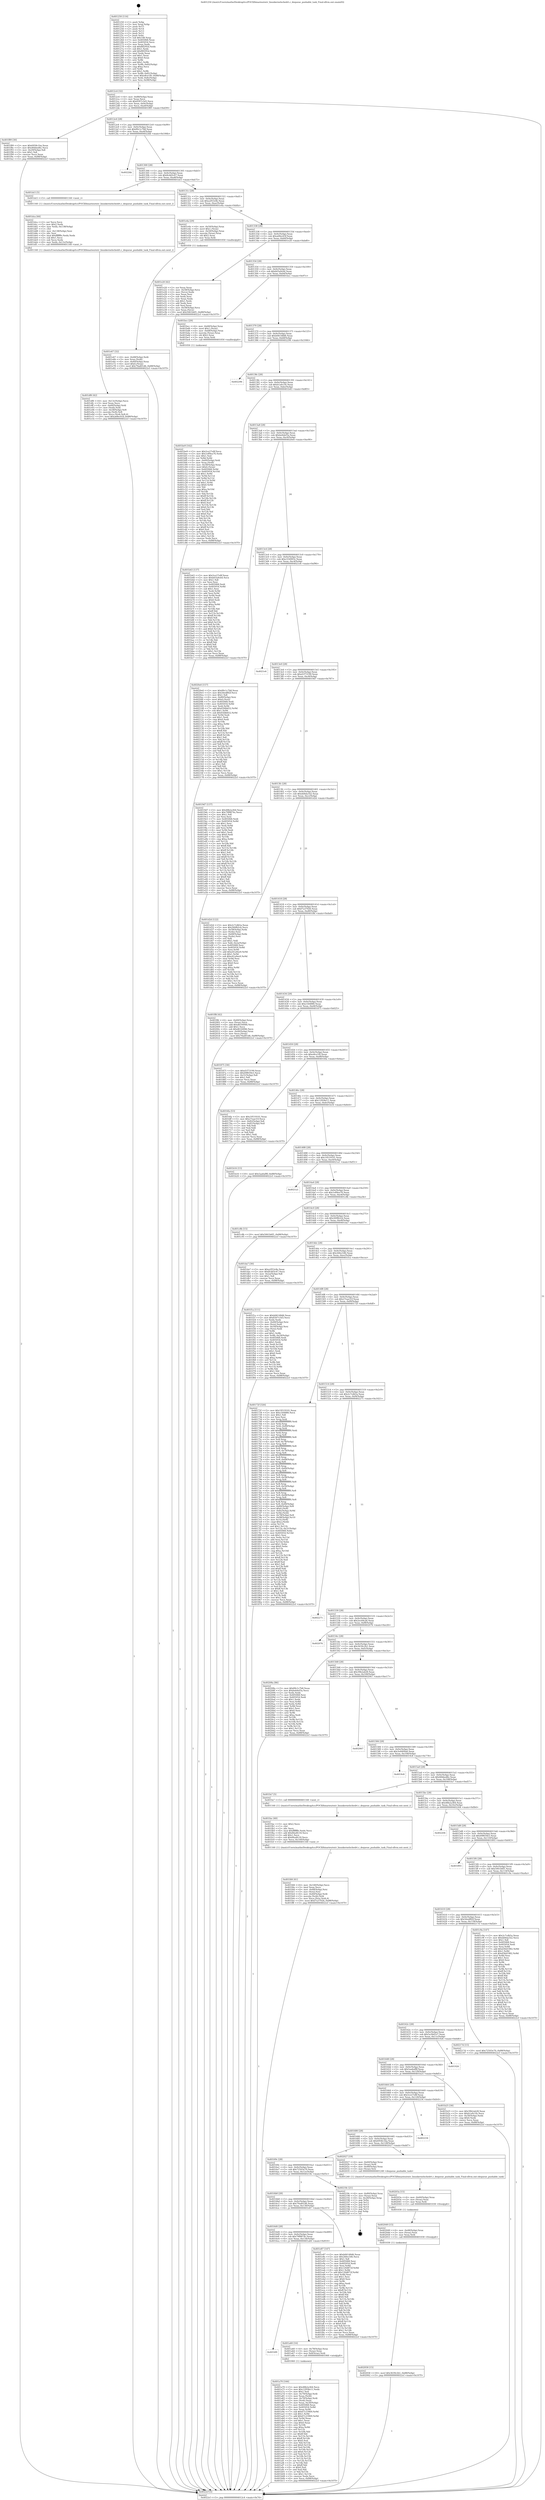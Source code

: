 digraph "0x401250" {
  label = "0x401250 (/mnt/c/Users/mathe/Desktop/tcc/POCII/binaries/extr_linuxkernelschedrt.c_dequeue_pushable_task_Final-ollvm.out::main(0))"
  labelloc = "t"
  node[shape=record]

  Entry [label="",width=0.3,height=0.3,shape=circle,fillcolor=black,style=filled]
  "0x4012c4" [label="{
     0x4012c4 [32]\l
     | [instrs]\l
     &nbsp;&nbsp;0x4012c4 \<+6\>: mov -0x88(%rbp),%eax\l
     &nbsp;&nbsp;0x4012ca \<+2\>: mov %eax,%ecx\l
     &nbsp;&nbsp;0x4012cc \<+6\>: sub $0x8307c5d3,%ecx\l
     &nbsp;&nbsp;0x4012d2 \<+6\>: mov %eax,-0x9c(%rbp)\l
     &nbsp;&nbsp;0x4012d8 \<+6\>: mov %ecx,-0xa0(%rbp)\l
     &nbsp;&nbsp;0x4012de \<+6\>: je 0000000000401f89 \<main+0xd39\>\l
  }"]
  "0x401f89" [label="{
     0x401f89 [30]\l
     | [instrs]\l
     &nbsp;&nbsp;0x401f89 \<+5\>: mov $0x6958c1ba,%eax\l
     &nbsp;&nbsp;0x401f8e \<+5\>: mov $0x46bbed6c,%ecx\l
     &nbsp;&nbsp;0x401f93 \<+3\>: mov -0x29(%rbp),%dl\l
     &nbsp;&nbsp;0x401f96 \<+3\>: test $0x1,%dl\l
     &nbsp;&nbsp;0x401f99 \<+3\>: cmovne %ecx,%eax\l
     &nbsp;&nbsp;0x401f9c \<+6\>: mov %eax,-0x88(%rbp)\l
     &nbsp;&nbsp;0x401fa2 \<+5\>: jmp 00000000004022cf \<main+0x107f\>\l
  }"]
  "0x4012e4" [label="{
     0x4012e4 [28]\l
     | [instrs]\l
     &nbsp;&nbsp;0x4012e4 \<+5\>: jmp 00000000004012e9 \<main+0x99\>\l
     &nbsp;&nbsp;0x4012e9 \<+6\>: mov -0x9c(%rbp),%eax\l
     &nbsp;&nbsp;0x4012ef \<+5\>: sub $0x89c1c7b8,%eax\l
     &nbsp;&nbsp;0x4012f4 \<+6\>: mov %eax,-0xa4(%rbp)\l
     &nbsp;&nbsp;0x4012fa \<+6\>: je 00000000004022bb \<main+0x106b\>\l
  }"]
  Exit [label="",width=0.3,height=0.3,shape=circle,fillcolor=black,style=filled,peripheries=2]
  "0x4022bb" [label="{
     0x4022bb\l
  }", style=dashed]
  "0x401300" [label="{
     0x401300 [28]\l
     | [instrs]\l
     &nbsp;&nbsp;0x401300 \<+5\>: jmp 0000000000401305 \<main+0xb5\>\l
     &nbsp;&nbsp;0x401305 \<+6\>: mov -0x9c(%rbp),%eax\l
     &nbsp;&nbsp;0x40130b \<+5\>: sub $0x8cdd3c47,%eax\l
     &nbsp;&nbsp;0x401310 \<+6\>: mov %eax,-0xa8(%rbp)\l
     &nbsp;&nbsp;0x401316 \<+6\>: je 0000000000401dc5 \<main+0xb75\>\l
  }"]
  "0x402058" [label="{
     0x402058 [15]\l
     | [instrs]\l
     &nbsp;&nbsp;0x402058 \<+10\>: movl $0x3639c2b1,-0x88(%rbp)\l
     &nbsp;&nbsp;0x402062 \<+5\>: jmp 00000000004022cf \<main+0x107f\>\l
  }"]
  "0x401dc5" [label="{
     0x401dc5 [5]\l
     | [instrs]\l
     &nbsp;&nbsp;0x401dc5 \<+5\>: call 0000000000401160 \<next_i\>\l
     | [calls]\l
     &nbsp;&nbsp;0x401160 \{1\} (/mnt/c/Users/mathe/Desktop/tcc/POCII/binaries/extr_linuxkernelschedrt.c_dequeue_pushable_task_Final-ollvm.out::next_i)\l
  }"]
  "0x40131c" [label="{
     0x40131c [28]\l
     | [instrs]\l
     &nbsp;&nbsp;0x40131c \<+5\>: jmp 0000000000401321 \<main+0xd1\>\l
     &nbsp;&nbsp;0x401321 \<+6\>: mov -0x9c(%rbp),%eax\l
     &nbsp;&nbsp;0x401327 \<+5\>: sub $0xa2f53c8e,%eax\l
     &nbsp;&nbsp;0x40132c \<+6\>: mov %eax,-0xac(%rbp)\l
     &nbsp;&nbsp;0x401332 \<+6\>: je 0000000000401e4a \<main+0xbfa\>\l
  }"]
  "0x402049" [label="{
     0x402049 [15]\l
     | [instrs]\l
     &nbsp;&nbsp;0x402049 \<+4\>: mov -0x48(%rbp),%rax\l
     &nbsp;&nbsp;0x40204d \<+3\>: mov (%rax),%rax\l
     &nbsp;&nbsp;0x402050 \<+3\>: mov %rax,%rdi\l
     &nbsp;&nbsp;0x402053 \<+5\>: call 0000000000401030 \<free@plt\>\l
     | [calls]\l
     &nbsp;&nbsp;0x401030 \{1\} (unknown)\l
  }"]
  "0x401e4a" [label="{
     0x401e4a [29]\l
     | [instrs]\l
     &nbsp;&nbsp;0x401e4a \<+4\>: mov -0x50(%rbp),%rax\l
     &nbsp;&nbsp;0x401e4e \<+6\>: movl $0x1,(%rax)\l
     &nbsp;&nbsp;0x401e54 \<+4\>: mov -0x50(%rbp),%rax\l
     &nbsp;&nbsp;0x401e58 \<+3\>: movslq (%rax),%rax\l
     &nbsp;&nbsp;0x401e5b \<+4\>: shl $0x2,%rax\l
     &nbsp;&nbsp;0x401e5f \<+3\>: mov %rax,%rdi\l
     &nbsp;&nbsp;0x401e62 \<+5\>: call 0000000000401050 \<malloc@plt\>\l
     | [calls]\l
     &nbsp;&nbsp;0x401050 \{1\} (unknown)\l
  }"]
  "0x401338" [label="{
     0x401338 [28]\l
     | [instrs]\l
     &nbsp;&nbsp;0x401338 \<+5\>: jmp 000000000040133d \<main+0xed\>\l
     &nbsp;&nbsp;0x40133d \<+6\>: mov -0x9c(%rbp),%eax\l
     &nbsp;&nbsp;0x401343 \<+5\>: sub $0xa68ec63f,%eax\l
     &nbsp;&nbsp;0x401348 \<+6\>: mov %eax,-0xb0(%rbp)\l
     &nbsp;&nbsp;0x40134e \<+6\>: je 0000000000401e20 \<main+0xbd0\>\l
  }"]
  "0x40203a" [label="{
     0x40203a [15]\l
     | [instrs]\l
     &nbsp;&nbsp;0x40203a \<+4\>: mov -0x60(%rbp),%rax\l
     &nbsp;&nbsp;0x40203e \<+3\>: mov (%rax),%rax\l
     &nbsp;&nbsp;0x402041 \<+3\>: mov %rax,%rdi\l
     &nbsp;&nbsp;0x402044 \<+5\>: call 0000000000401030 \<free@plt\>\l
     | [calls]\l
     &nbsp;&nbsp;0x401030 \{1\} (unknown)\l
  }"]
  "0x401e20" [label="{
     0x401e20 [42]\l
     | [instrs]\l
     &nbsp;&nbsp;0x401e20 \<+2\>: xor %eax,%eax\l
     &nbsp;&nbsp;0x401e22 \<+4\>: mov -0x58(%rbp),%rcx\l
     &nbsp;&nbsp;0x401e26 \<+2\>: mov (%rcx),%edx\l
     &nbsp;&nbsp;0x401e28 \<+2\>: mov %eax,%esi\l
     &nbsp;&nbsp;0x401e2a \<+2\>: sub %edx,%esi\l
     &nbsp;&nbsp;0x401e2c \<+2\>: mov %eax,%edx\l
     &nbsp;&nbsp;0x401e2e \<+3\>: sub $0x1,%edx\l
     &nbsp;&nbsp;0x401e31 \<+2\>: add %edx,%esi\l
     &nbsp;&nbsp;0x401e33 \<+2\>: sub %esi,%eax\l
     &nbsp;&nbsp;0x401e35 \<+4\>: mov -0x58(%rbp),%rcx\l
     &nbsp;&nbsp;0x401e39 \<+2\>: mov %eax,(%rcx)\l
     &nbsp;&nbsp;0x401e3b \<+10\>: movl $0x5061b6f1,-0x88(%rbp)\l
     &nbsp;&nbsp;0x401e45 \<+5\>: jmp 00000000004022cf \<main+0x107f\>\l
  }"]
  "0x401354" [label="{
     0x401354 [28]\l
     | [instrs]\l
     &nbsp;&nbsp;0x401354 \<+5\>: jmp 0000000000401359 \<main+0x109\>\l
     &nbsp;&nbsp;0x401359 \<+6\>: mov -0x9c(%rbp),%eax\l
     &nbsp;&nbsp;0x40135f \<+5\>: sub $0xb03a9cb4,%eax\l
     &nbsp;&nbsp;0x401364 \<+6\>: mov %eax,-0xb4(%rbp)\l
     &nbsp;&nbsp;0x40136a \<+6\>: je 0000000000401bcc \<main+0x97c\>\l
  }"]
  "0x401fd4" [label="{
     0x401fd4 [41]\l
     | [instrs]\l
     &nbsp;&nbsp;0x401fd4 \<+6\>: mov -0x140(%rbp),%ecx\l
     &nbsp;&nbsp;0x401fda \<+3\>: imul %eax,%ecx\l
     &nbsp;&nbsp;0x401fdd \<+4\>: mov -0x48(%rbp),%rsi\l
     &nbsp;&nbsp;0x401fe1 \<+3\>: mov (%rsi),%rsi\l
     &nbsp;&nbsp;0x401fe4 \<+4\>: mov -0x40(%rbp),%rdi\l
     &nbsp;&nbsp;0x401fe8 \<+3\>: movslq (%rdi),%rdi\l
     &nbsp;&nbsp;0x401feb \<+3\>: mov %ecx,(%rsi,%rdi,4)\l
     &nbsp;&nbsp;0x401fee \<+10\>: movl $0xf7a37026,-0x88(%rbp)\l
     &nbsp;&nbsp;0x401ff8 \<+5\>: jmp 00000000004022cf \<main+0x107f\>\l
  }"]
  "0x401bcc" [label="{
     0x401bcc [29]\l
     | [instrs]\l
     &nbsp;&nbsp;0x401bcc \<+4\>: mov -0x68(%rbp),%rax\l
     &nbsp;&nbsp;0x401bd0 \<+6\>: movl $0x1,(%rax)\l
     &nbsp;&nbsp;0x401bd6 \<+4\>: mov -0x68(%rbp),%rax\l
     &nbsp;&nbsp;0x401bda \<+3\>: movslq (%rax),%rax\l
     &nbsp;&nbsp;0x401bdd \<+4\>: shl $0x2,%rax\l
     &nbsp;&nbsp;0x401be1 \<+3\>: mov %rax,%rdi\l
     &nbsp;&nbsp;0x401be4 \<+5\>: call 0000000000401050 \<malloc@plt\>\l
     | [calls]\l
     &nbsp;&nbsp;0x401050 \{1\} (unknown)\l
  }"]
  "0x401370" [label="{
     0x401370 [28]\l
     | [instrs]\l
     &nbsp;&nbsp;0x401370 \<+5\>: jmp 0000000000401375 \<main+0x125\>\l
     &nbsp;&nbsp;0x401375 \<+6\>: mov -0x9c(%rbp),%eax\l
     &nbsp;&nbsp;0x40137b \<+5\>: sub $0xb06148d6,%eax\l
     &nbsp;&nbsp;0x401380 \<+6\>: mov %eax,-0xb8(%rbp)\l
     &nbsp;&nbsp;0x401386 \<+6\>: je 0000000000402296 \<main+0x1046\>\l
  }"]
  "0x401fac" [label="{
     0x401fac [40]\l
     | [instrs]\l
     &nbsp;&nbsp;0x401fac \<+5\>: mov $0x2,%ecx\l
     &nbsp;&nbsp;0x401fb1 \<+1\>: cltd\l
     &nbsp;&nbsp;0x401fb2 \<+2\>: idiv %ecx\l
     &nbsp;&nbsp;0x401fb4 \<+6\>: imul $0xfffffffe,%edx,%ecx\l
     &nbsp;&nbsp;0x401fba \<+6\>: add $0x84a4fc18,%ecx\l
     &nbsp;&nbsp;0x401fc0 \<+3\>: add $0x1,%ecx\l
     &nbsp;&nbsp;0x401fc3 \<+6\>: sub $0x84a4fc18,%ecx\l
     &nbsp;&nbsp;0x401fc9 \<+6\>: mov %ecx,-0x140(%rbp)\l
     &nbsp;&nbsp;0x401fcf \<+5\>: call 0000000000401160 \<next_i\>\l
     | [calls]\l
     &nbsp;&nbsp;0x401160 \{1\} (/mnt/c/Users/mathe/Desktop/tcc/POCII/binaries/extr_linuxkernelschedrt.c_dequeue_pushable_task_Final-ollvm.out::next_i)\l
  }"]
  "0x402296" [label="{
     0x402296\l
  }", style=dashed]
  "0x40138c" [label="{
     0x40138c [28]\l
     | [instrs]\l
     &nbsp;&nbsp;0x40138c \<+5\>: jmp 0000000000401391 \<main+0x141\>\l
     &nbsp;&nbsp;0x401391 \<+6\>: mov -0x9c(%rbp),%eax\l
     &nbsp;&nbsp;0x401397 \<+5\>: sub $0xb1a0c1fe,%eax\l
     &nbsp;&nbsp;0x40139c \<+6\>: mov %eax,-0xbc(%rbp)\l
     &nbsp;&nbsp;0x4013a2 \<+6\>: je 0000000000401b43 \<main+0x8f3\>\l
  }"]
  "0x401e67" [label="{
     0x401e67 [32]\l
     | [instrs]\l
     &nbsp;&nbsp;0x401e67 \<+4\>: mov -0x48(%rbp),%rdi\l
     &nbsp;&nbsp;0x401e6b \<+3\>: mov %rax,(%rdi)\l
     &nbsp;&nbsp;0x401e6e \<+4\>: mov -0x40(%rbp),%rax\l
     &nbsp;&nbsp;0x401e72 \<+6\>: movl $0x0,(%rax)\l
     &nbsp;&nbsp;0x401e78 \<+10\>: movl $0x79ad01d6,-0x88(%rbp)\l
     &nbsp;&nbsp;0x401e82 \<+5\>: jmp 00000000004022cf \<main+0x107f\>\l
  }"]
  "0x401b43" [label="{
     0x401b43 [137]\l
     | [instrs]\l
     &nbsp;&nbsp;0x401b43 \<+5\>: mov $0x5ce27e8f,%eax\l
     &nbsp;&nbsp;0x401b48 \<+5\>: mov $0xb03a9cb4,%ecx\l
     &nbsp;&nbsp;0x401b4d \<+2\>: mov $0x1,%dl\l
     &nbsp;&nbsp;0x401b4f \<+2\>: xor %esi,%esi\l
     &nbsp;&nbsp;0x401b51 \<+7\>: mov 0x405068,%edi\l
     &nbsp;&nbsp;0x401b58 \<+8\>: mov 0x405054,%r8d\l
     &nbsp;&nbsp;0x401b60 \<+3\>: sub $0x1,%esi\l
     &nbsp;&nbsp;0x401b63 \<+3\>: mov %edi,%r9d\l
     &nbsp;&nbsp;0x401b66 \<+3\>: add %esi,%r9d\l
     &nbsp;&nbsp;0x401b69 \<+4\>: imul %r9d,%edi\l
     &nbsp;&nbsp;0x401b6d \<+3\>: and $0x1,%edi\l
     &nbsp;&nbsp;0x401b70 \<+3\>: cmp $0x0,%edi\l
     &nbsp;&nbsp;0x401b73 \<+4\>: sete %r10b\l
     &nbsp;&nbsp;0x401b77 \<+4\>: cmp $0xa,%r8d\l
     &nbsp;&nbsp;0x401b7b \<+4\>: setl %r11b\l
     &nbsp;&nbsp;0x401b7f \<+3\>: mov %r10b,%bl\l
     &nbsp;&nbsp;0x401b82 \<+3\>: xor $0xff,%bl\l
     &nbsp;&nbsp;0x401b85 \<+3\>: mov %r11b,%r14b\l
     &nbsp;&nbsp;0x401b88 \<+4\>: xor $0xff,%r14b\l
     &nbsp;&nbsp;0x401b8c \<+3\>: xor $0x0,%dl\l
     &nbsp;&nbsp;0x401b8f \<+3\>: mov %bl,%r15b\l
     &nbsp;&nbsp;0x401b92 \<+4\>: and $0x0,%r15b\l
     &nbsp;&nbsp;0x401b96 \<+3\>: and %dl,%r10b\l
     &nbsp;&nbsp;0x401b99 \<+3\>: mov %r14b,%r12b\l
     &nbsp;&nbsp;0x401b9c \<+4\>: and $0x0,%r12b\l
     &nbsp;&nbsp;0x401ba0 \<+3\>: and %dl,%r11b\l
     &nbsp;&nbsp;0x401ba3 \<+3\>: or %r10b,%r15b\l
     &nbsp;&nbsp;0x401ba6 \<+3\>: or %r11b,%r12b\l
     &nbsp;&nbsp;0x401ba9 \<+3\>: xor %r12b,%r15b\l
     &nbsp;&nbsp;0x401bac \<+3\>: or %r14b,%bl\l
     &nbsp;&nbsp;0x401baf \<+3\>: xor $0xff,%bl\l
     &nbsp;&nbsp;0x401bb2 \<+3\>: or $0x0,%dl\l
     &nbsp;&nbsp;0x401bb5 \<+2\>: and %dl,%bl\l
     &nbsp;&nbsp;0x401bb7 \<+3\>: or %bl,%r15b\l
     &nbsp;&nbsp;0x401bba \<+4\>: test $0x1,%r15b\l
     &nbsp;&nbsp;0x401bbe \<+3\>: cmovne %ecx,%eax\l
     &nbsp;&nbsp;0x401bc1 \<+6\>: mov %eax,-0x88(%rbp)\l
     &nbsp;&nbsp;0x401bc7 \<+5\>: jmp 00000000004022cf \<main+0x107f\>\l
  }"]
  "0x4013a8" [label="{
     0x4013a8 [28]\l
     | [instrs]\l
     &nbsp;&nbsp;0x4013a8 \<+5\>: jmp 00000000004013ad \<main+0x15d\>\l
     &nbsp;&nbsp;0x4013ad \<+6\>: mov -0x9c(%rbp),%eax\l
     &nbsp;&nbsp;0x4013b3 \<+5\>: sub $0xbe6def3a,%eax\l
     &nbsp;&nbsp;0x4013b8 \<+6\>: mov %eax,-0xc0(%rbp)\l
     &nbsp;&nbsp;0x4013be \<+6\>: je 00000000004020e0 \<main+0xe90\>\l
  }"]
  "0x401df6" [label="{
     0x401df6 [42]\l
     | [instrs]\l
     &nbsp;&nbsp;0x401df6 \<+6\>: mov -0x13c(%rbp),%ecx\l
     &nbsp;&nbsp;0x401dfc \<+3\>: imul %eax,%ecx\l
     &nbsp;&nbsp;0x401dff \<+4\>: mov -0x60(%rbp),%rdi\l
     &nbsp;&nbsp;0x401e03 \<+3\>: mov (%rdi),%rdi\l
     &nbsp;&nbsp;0x401e06 \<+4\>: mov -0x58(%rbp),%r8\l
     &nbsp;&nbsp;0x401e0a \<+3\>: movslq (%r8),%r8\l
     &nbsp;&nbsp;0x401e0d \<+4\>: mov %ecx,(%rdi,%r8,4)\l
     &nbsp;&nbsp;0x401e11 \<+10\>: movl $0xa68ec63f,-0x88(%rbp)\l
     &nbsp;&nbsp;0x401e1b \<+5\>: jmp 00000000004022cf \<main+0x107f\>\l
  }"]
  "0x4020e0" [label="{
     0x4020e0 [157]\l
     | [instrs]\l
     &nbsp;&nbsp;0x4020e0 \<+5\>: mov $0x89c1c7b8,%eax\l
     &nbsp;&nbsp;0x4020e5 \<+5\>: mov $0x56edf82f,%ecx\l
     &nbsp;&nbsp;0x4020ea \<+2\>: mov $0x1,%dl\l
     &nbsp;&nbsp;0x4020ec \<+4\>: mov -0x80(%rbp),%rsi\l
     &nbsp;&nbsp;0x4020f0 \<+6\>: movl $0x0,(%rsi)\l
     &nbsp;&nbsp;0x4020f6 \<+7\>: mov 0x405068,%edi\l
     &nbsp;&nbsp;0x4020fd \<+8\>: mov 0x405054,%r8d\l
     &nbsp;&nbsp;0x402105 \<+3\>: mov %edi,%r9d\l
     &nbsp;&nbsp;0x402108 \<+7\>: add $0x65fdb652,%r9d\l
     &nbsp;&nbsp;0x40210f \<+4\>: sub $0x1,%r9d\l
     &nbsp;&nbsp;0x402113 \<+7\>: sub $0x65fdb652,%r9d\l
     &nbsp;&nbsp;0x40211a \<+4\>: imul %r9d,%edi\l
     &nbsp;&nbsp;0x40211e \<+3\>: and $0x1,%edi\l
     &nbsp;&nbsp;0x402121 \<+3\>: cmp $0x0,%edi\l
     &nbsp;&nbsp;0x402124 \<+4\>: sete %r10b\l
     &nbsp;&nbsp;0x402128 \<+4\>: cmp $0xa,%r8d\l
     &nbsp;&nbsp;0x40212c \<+4\>: setl %r11b\l
     &nbsp;&nbsp;0x402130 \<+3\>: mov %r10b,%bl\l
     &nbsp;&nbsp;0x402133 \<+3\>: xor $0xff,%bl\l
     &nbsp;&nbsp;0x402136 \<+3\>: mov %r11b,%r14b\l
     &nbsp;&nbsp;0x402139 \<+4\>: xor $0xff,%r14b\l
     &nbsp;&nbsp;0x40213d \<+3\>: xor $0x1,%dl\l
     &nbsp;&nbsp;0x402140 \<+3\>: mov %bl,%r15b\l
     &nbsp;&nbsp;0x402143 \<+4\>: and $0xff,%r15b\l
     &nbsp;&nbsp;0x402147 \<+3\>: and %dl,%r10b\l
     &nbsp;&nbsp;0x40214a \<+3\>: mov %r14b,%r12b\l
     &nbsp;&nbsp;0x40214d \<+4\>: and $0xff,%r12b\l
     &nbsp;&nbsp;0x402151 \<+3\>: and %dl,%r11b\l
     &nbsp;&nbsp;0x402154 \<+3\>: or %r10b,%r15b\l
     &nbsp;&nbsp;0x402157 \<+3\>: or %r11b,%r12b\l
     &nbsp;&nbsp;0x40215a \<+3\>: xor %r12b,%r15b\l
     &nbsp;&nbsp;0x40215d \<+3\>: or %r14b,%bl\l
     &nbsp;&nbsp;0x402160 \<+3\>: xor $0xff,%bl\l
     &nbsp;&nbsp;0x402163 \<+3\>: or $0x1,%dl\l
     &nbsp;&nbsp;0x402166 \<+2\>: and %dl,%bl\l
     &nbsp;&nbsp;0x402168 \<+3\>: or %bl,%r15b\l
     &nbsp;&nbsp;0x40216b \<+4\>: test $0x1,%r15b\l
     &nbsp;&nbsp;0x40216f \<+3\>: cmovne %ecx,%eax\l
     &nbsp;&nbsp;0x402172 \<+6\>: mov %eax,-0x88(%rbp)\l
     &nbsp;&nbsp;0x402178 \<+5\>: jmp 00000000004022cf \<main+0x107f\>\l
  }"]
  "0x4013c4" [label="{
     0x4013c4 [28]\l
     | [instrs]\l
     &nbsp;&nbsp;0x4013c4 \<+5\>: jmp 00000000004013c9 \<main+0x179\>\l
     &nbsp;&nbsp;0x4013c9 \<+6\>: mov -0x9c(%rbp),%eax\l
     &nbsp;&nbsp;0x4013cf \<+5\>: sub $0xc554903c,%eax\l
     &nbsp;&nbsp;0x4013d4 \<+6\>: mov %eax,-0xc4(%rbp)\l
     &nbsp;&nbsp;0x4013da \<+6\>: je 00000000004021e6 \<main+0xf96\>\l
  }"]
  "0x401dca" [label="{
     0x401dca [44]\l
     | [instrs]\l
     &nbsp;&nbsp;0x401dca \<+2\>: xor %ecx,%ecx\l
     &nbsp;&nbsp;0x401dcc \<+5\>: mov $0x2,%edx\l
     &nbsp;&nbsp;0x401dd1 \<+6\>: mov %edx,-0x138(%rbp)\l
     &nbsp;&nbsp;0x401dd7 \<+1\>: cltd\l
     &nbsp;&nbsp;0x401dd8 \<+6\>: mov -0x138(%rbp),%esi\l
     &nbsp;&nbsp;0x401dde \<+2\>: idiv %esi\l
     &nbsp;&nbsp;0x401de0 \<+6\>: imul $0xfffffffe,%edx,%edx\l
     &nbsp;&nbsp;0x401de6 \<+3\>: sub $0x1,%ecx\l
     &nbsp;&nbsp;0x401de9 \<+2\>: sub %ecx,%edx\l
     &nbsp;&nbsp;0x401deb \<+6\>: mov %edx,-0x13c(%rbp)\l
     &nbsp;&nbsp;0x401df1 \<+5\>: call 0000000000401160 \<next_i\>\l
     | [calls]\l
     &nbsp;&nbsp;0x401160 \{1\} (/mnt/c/Users/mathe/Desktop/tcc/POCII/binaries/extr_linuxkernelschedrt.c_dequeue_pushable_task_Final-ollvm.out::next_i)\l
  }"]
  "0x4021e6" [label="{
     0x4021e6\l
  }", style=dashed]
  "0x4013e0" [label="{
     0x4013e0 [28]\l
     | [instrs]\l
     &nbsp;&nbsp;0x4013e0 \<+5\>: jmp 00000000004013e5 \<main+0x195\>\l
     &nbsp;&nbsp;0x4013e5 \<+6\>: mov -0x9c(%rbp),%eax\l
     &nbsp;&nbsp;0x4013eb \<+5\>: sub $0xd1f73199,%eax\l
     &nbsp;&nbsp;0x4013f0 \<+6\>: mov %eax,-0xc8(%rbp)\l
     &nbsp;&nbsp;0x4013f6 \<+6\>: je 00000000004019d7 \<main+0x787\>\l
  }"]
  "0x401be9" [label="{
     0x401be9 [162]\l
     | [instrs]\l
     &nbsp;&nbsp;0x401be9 \<+5\>: mov $0x5ce27e8f,%ecx\l
     &nbsp;&nbsp;0x401bee \<+5\>: mov $0x1e89ea76,%edx\l
     &nbsp;&nbsp;0x401bf3 \<+3\>: mov $0x1,%sil\l
     &nbsp;&nbsp;0x401bf6 \<+3\>: xor %r8d,%r8d\l
     &nbsp;&nbsp;0x401bf9 \<+4\>: mov -0x60(%rbp),%rdi\l
     &nbsp;&nbsp;0x401bfd \<+3\>: mov %rax,(%rdi)\l
     &nbsp;&nbsp;0x401c00 \<+4\>: mov -0x58(%rbp),%rax\l
     &nbsp;&nbsp;0x401c04 \<+6\>: movl $0x0,(%rax)\l
     &nbsp;&nbsp;0x401c0a \<+8\>: mov 0x405068,%r9d\l
     &nbsp;&nbsp;0x401c12 \<+8\>: mov 0x405054,%r10d\l
     &nbsp;&nbsp;0x401c1a \<+4\>: sub $0x1,%r8d\l
     &nbsp;&nbsp;0x401c1e \<+3\>: mov %r9d,%r11d\l
     &nbsp;&nbsp;0x401c21 \<+3\>: add %r8d,%r11d\l
     &nbsp;&nbsp;0x401c24 \<+4\>: imul %r11d,%r9d\l
     &nbsp;&nbsp;0x401c28 \<+4\>: and $0x1,%r9d\l
     &nbsp;&nbsp;0x401c2c \<+4\>: cmp $0x0,%r9d\l
     &nbsp;&nbsp;0x401c30 \<+3\>: sete %bl\l
     &nbsp;&nbsp;0x401c33 \<+4\>: cmp $0xa,%r10d\l
     &nbsp;&nbsp;0x401c37 \<+4\>: setl %r14b\l
     &nbsp;&nbsp;0x401c3b \<+3\>: mov %bl,%r15b\l
     &nbsp;&nbsp;0x401c3e \<+4\>: xor $0xff,%r15b\l
     &nbsp;&nbsp;0x401c42 \<+3\>: mov %r14b,%r12b\l
     &nbsp;&nbsp;0x401c45 \<+4\>: xor $0xff,%r12b\l
     &nbsp;&nbsp;0x401c49 \<+4\>: xor $0x0,%sil\l
     &nbsp;&nbsp;0x401c4d \<+3\>: mov %r15b,%r13b\l
     &nbsp;&nbsp;0x401c50 \<+4\>: and $0x0,%r13b\l
     &nbsp;&nbsp;0x401c54 \<+3\>: and %sil,%bl\l
     &nbsp;&nbsp;0x401c57 \<+3\>: mov %r12b,%al\l
     &nbsp;&nbsp;0x401c5a \<+2\>: and $0x0,%al\l
     &nbsp;&nbsp;0x401c5c \<+3\>: and %sil,%r14b\l
     &nbsp;&nbsp;0x401c5f \<+3\>: or %bl,%r13b\l
     &nbsp;&nbsp;0x401c62 \<+3\>: or %r14b,%al\l
     &nbsp;&nbsp;0x401c65 \<+3\>: xor %al,%r13b\l
     &nbsp;&nbsp;0x401c68 \<+3\>: or %r12b,%r15b\l
     &nbsp;&nbsp;0x401c6b \<+4\>: xor $0xff,%r15b\l
     &nbsp;&nbsp;0x401c6f \<+4\>: or $0x0,%sil\l
     &nbsp;&nbsp;0x401c73 \<+3\>: and %sil,%r15b\l
     &nbsp;&nbsp;0x401c76 \<+3\>: or %r15b,%r13b\l
     &nbsp;&nbsp;0x401c79 \<+4\>: test $0x1,%r13b\l
     &nbsp;&nbsp;0x401c7d \<+3\>: cmovne %edx,%ecx\l
     &nbsp;&nbsp;0x401c80 \<+6\>: mov %ecx,-0x88(%rbp)\l
     &nbsp;&nbsp;0x401c86 \<+5\>: jmp 00000000004022cf \<main+0x107f\>\l
  }"]
  "0x4019d7" [label="{
     0x4019d7 [137]\l
     | [instrs]\l
     &nbsp;&nbsp;0x4019d7 \<+5\>: mov $0x48b2a364,%eax\l
     &nbsp;&nbsp;0x4019dc \<+5\>: mov $0x79f8874c,%ecx\l
     &nbsp;&nbsp;0x4019e1 \<+2\>: mov $0x1,%dl\l
     &nbsp;&nbsp;0x4019e3 \<+2\>: xor %esi,%esi\l
     &nbsp;&nbsp;0x4019e5 \<+7\>: mov 0x405068,%edi\l
     &nbsp;&nbsp;0x4019ec \<+8\>: mov 0x405054,%r8d\l
     &nbsp;&nbsp;0x4019f4 \<+3\>: sub $0x1,%esi\l
     &nbsp;&nbsp;0x4019f7 \<+3\>: mov %edi,%r9d\l
     &nbsp;&nbsp;0x4019fa \<+3\>: add %esi,%r9d\l
     &nbsp;&nbsp;0x4019fd \<+4\>: imul %r9d,%edi\l
     &nbsp;&nbsp;0x401a01 \<+3\>: and $0x1,%edi\l
     &nbsp;&nbsp;0x401a04 \<+3\>: cmp $0x0,%edi\l
     &nbsp;&nbsp;0x401a07 \<+4\>: sete %r10b\l
     &nbsp;&nbsp;0x401a0b \<+4\>: cmp $0xa,%r8d\l
     &nbsp;&nbsp;0x401a0f \<+4\>: setl %r11b\l
     &nbsp;&nbsp;0x401a13 \<+3\>: mov %r10b,%bl\l
     &nbsp;&nbsp;0x401a16 \<+3\>: xor $0xff,%bl\l
     &nbsp;&nbsp;0x401a19 \<+3\>: mov %r11b,%r14b\l
     &nbsp;&nbsp;0x401a1c \<+4\>: xor $0xff,%r14b\l
     &nbsp;&nbsp;0x401a20 \<+3\>: xor $0x1,%dl\l
     &nbsp;&nbsp;0x401a23 \<+3\>: mov %bl,%r15b\l
     &nbsp;&nbsp;0x401a26 \<+4\>: and $0xff,%r15b\l
     &nbsp;&nbsp;0x401a2a \<+3\>: and %dl,%r10b\l
     &nbsp;&nbsp;0x401a2d \<+3\>: mov %r14b,%r12b\l
     &nbsp;&nbsp;0x401a30 \<+4\>: and $0xff,%r12b\l
     &nbsp;&nbsp;0x401a34 \<+3\>: and %dl,%r11b\l
     &nbsp;&nbsp;0x401a37 \<+3\>: or %r10b,%r15b\l
     &nbsp;&nbsp;0x401a3a \<+3\>: or %r11b,%r12b\l
     &nbsp;&nbsp;0x401a3d \<+3\>: xor %r12b,%r15b\l
     &nbsp;&nbsp;0x401a40 \<+3\>: or %r14b,%bl\l
     &nbsp;&nbsp;0x401a43 \<+3\>: xor $0xff,%bl\l
     &nbsp;&nbsp;0x401a46 \<+3\>: or $0x1,%dl\l
     &nbsp;&nbsp;0x401a49 \<+2\>: and %dl,%bl\l
     &nbsp;&nbsp;0x401a4b \<+3\>: or %bl,%r15b\l
     &nbsp;&nbsp;0x401a4e \<+4\>: test $0x1,%r15b\l
     &nbsp;&nbsp;0x401a52 \<+3\>: cmovne %ecx,%eax\l
     &nbsp;&nbsp;0x401a55 \<+6\>: mov %eax,-0x88(%rbp)\l
     &nbsp;&nbsp;0x401a5b \<+5\>: jmp 00000000004022cf \<main+0x107f\>\l
  }"]
  "0x4013fc" [label="{
     0x4013fc [28]\l
     | [instrs]\l
     &nbsp;&nbsp;0x4013fc \<+5\>: jmp 0000000000401401 \<main+0x1b1\>\l
     &nbsp;&nbsp;0x401401 \<+6\>: mov -0x9c(%rbp),%eax\l
     &nbsp;&nbsp;0x401407 \<+5\>: sub $0xdd4da1b2,%eax\l
     &nbsp;&nbsp;0x40140c \<+6\>: mov %eax,-0xcc(%rbp)\l
     &nbsp;&nbsp;0x401412 \<+6\>: je 0000000000401d2d \<main+0xadd\>\l
  }"]
  "0x401a70" [label="{
     0x401a70 [166]\l
     | [instrs]\l
     &nbsp;&nbsp;0x401a70 \<+5\>: mov $0x48b2a364,%ecx\l
     &nbsp;&nbsp;0x401a75 \<+5\>: mov $0x12958e11,%edx\l
     &nbsp;&nbsp;0x401a7a \<+3\>: mov $0x1,%sil\l
     &nbsp;&nbsp;0x401a7d \<+4\>: mov -0x70(%rbp),%rdi\l
     &nbsp;&nbsp;0x401a81 \<+2\>: mov %eax,(%rdi)\l
     &nbsp;&nbsp;0x401a83 \<+4\>: mov -0x70(%rbp),%rdi\l
     &nbsp;&nbsp;0x401a87 \<+2\>: mov (%rdi),%eax\l
     &nbsp;&nbsp;0x401a89 \<+3\>: mov %eax,-0x30(%rbp)\l
     &nbsp;&nbsp;0x401a8c \<+7\>: mov 0x405068,%eax\l
     &nbsp;&nbsp;0x401a93 \<+8\>: mov 0x405054,%r8d\l
     &nbsp;&nbsp;0x401a9b \<+3\>: mov %eax,%r9d\l
     &nbsp;&nbsp;0x401a9e \<+7\>: sub $0x67c23969,%r9d\l
     &nbsp;&nbsp;0x401aa5 \<+4\>: sub $0x1,%r9d\l
     &nbsp;&nbsp;0x401aa9 \<+7\>: add $0x67c23969,%r9d\l
     &nbsp;&nbsp;0x401ab0 \<+4\>: imul %r9d,%eax\l
     &nbsp;&nbsp;0x401ab4 \<+3\>: and $0x1,%eax\l
     &nbsp;&nbsp;0x401ab7 \<+3\>: cmp $0x0,%eax\l
     &nbsp;&nbsp;0x401aba \<+4\>: sete %r10b\l
     &nbsp;&nbsp;0x401abe \<+4\>: cmp $0xa,%r8d\l
     &nbsp;&nbsp;0x401ac2 \<+4\>: setl %r11b\l
     &nbsp;&nbsp;0x401ac6 \<+3\>: mov %r10b,%bl\l
     &nbsp;&nbsp;0x401ac9 \<+3\>: xor $0xff,%bl\l
     &nbsp;&nbsp;0x401acc \<+3\>: mov %r11b,%r14b\l
     &nbsp;&nbsp;0x401acf \<+4\>: xor $0xff,%r14b\l
     &nbsp;&nbsp;0x401ad3 \<+4\>: xor $0x0,%sil\l
     &nbsp;&nbsp;0x401ad7 \<+3\>: mov %bl,%r15b\l
     &nbsp;&nbsp;0x401ada \<+4\>: and $0x0,%r15b\l
     &nbsp;&nbsp;0x401ade \<+3\>: and %sil,%r10b\l
     &nbsp;&nbsp;0x401ae1 \<+3\>: mov %r14b,%r12b\l
     &nbsp;&nbsp;0x401ae4 \<+4\>: and $0x0,%r12b\l
     &nbsp;&nbsp;0x401ae8 \<+3\>: and %sil,%r11b\l
     &nbsp;&nbsp;0x401aeb \<+3\>: or %r10b,%r15b\l
     &nbsp;&nbsp;0x401aee \<+3\>: or %r11b,%r12b\l
     &nbsp;&nbsp;0x401af1 \<+3\>: xor %r12b,%r15b\l
     &nbsp;&nbsp;0x401af4 \<+3\>: or %r14b,%bl\l
     &nbsp;&nbsp;0x401af7 \<+3\>: xor $0xff,%bl\l
     &nbsp;&nbsp;0x401afa \<+4\>: or $0x0,%sil\l
     &nbsp;&nbsp;0x401afe \<+3\>: and %sil,%bl\l
     &nbsp;&nbsp;0x401b01 \<+3\>: or %bl,%r15b\l
     &nbsp;&nbsp;0x401b04 \<+4\>: test $0x1,%r15b\l
     &nbsp;&nbsp;0x401b08 \<+3\>: cmovne %edx,%ecx\l
     &nbsp;&nbsp;0x401b0b \<+6\>: mov %ecx,-0x88(%rbp)\l
     &nbsp;&nbsp;0x401b11 \<+5\>: jmp 00000000004022cf \<main+0x107f\>\l
  }"]
  "0x401d2d" [label="{
     0x401d2d [122]\l
     | [instrs]\l
     &nbsp;&nbsp;0x401d2d \<+5\>: mov $0x2c7cdb5a,%eax\l
     &nbsp;&nbsp;0x401d32 \<+5\>: mov $0x260fb2cb,%ecx\l
     &nbsp;&nbsp;0x401d37 \<+4\>: mov -0x58(%rbp),%rdx\l
     &nbsp;&nbsp;0x401d3b \<+2\>: mov (%rdx),%esi\l
     &nbsp;&nbsp;0x401d3d \<+4\>: mov -0x68(%rbp),%rdx\l
     &nbsp;&nbsp;0x401d41 \<+2\>: cmp (%rdx),%esi\l
     &nbsp;&nbsp;0x401d43 \<+4\>: setl %dil\l
     &nbsp;&nbsp;0x401d47 \<+4\>: and $0x1,%dil\l
     &nbsp;&nbsp;0x401d4b \<+4\>: mov %dil,-0x2a(%rbp)\l
     &nbsp;&nbsp;0x401d4f \<+7\>: mov 0x405068,%esi\l
     &nbsp;&nbsp;0x401d56 \<+8\>: mov 0x405054,%r8d\l
     &nbsp;&nbsp;0x401d5e \<+3\>: mov %esi,%r9d\l
     &nbsp;&nbsp;0x401d61 \<+7\>: add $0xe41a9ee9,%r9d\l
     &nbsp;&nbsp;0x401d68 \<+4\>: sub $0x1,%r9d\l
     &nbsp;&nbsp;0x401d6c \<+7\>: sub $0xe41a9ee9,%r9d\l
     &nbsp;&nbsp;0x401d73 \<+4\>: imul %r9d,%esi\l
     &nbsp;&nbsp;0x401d77 \<+3\>: and $0x1,%esi\l
     &nbsp;&nbsp;0x401d7a \<+3\>: cmp $0x0,%esi\l
     &nbsp;&nbsp;0x401d7d \<+4\>: sete %dil\l
     &nbsp;&nbsp;0x401d81 \<+4\>: cmp $0xa,%r8d\l
     &nbsp;&nbsp;0x401d85 \<+4\>: setl %r10b\l
     &nbsp;&nbsp;0x401d89 \<+3\>: mov %dil,%r11b\l
     &nbsp;&nbsp;0x401d8c \<+3\>: and %r10b,%r11b\l
     &nbsp;&nbsp;0x401d8f \<+3\>: xor %r10b,%dil\l
     &nbsp;&nbsp;0x401d92 \<+3\>: or %dil,%r11b\l
     &nbsp;&nbsp;0x401d95 \<+4\>: test $0x1,%r11b\l
     &nbsp;&nbsp;0x401d99 \<+3\>: cmovne %ecx,%eax\l
     &nbsp;&nbsp;0x401d9c \<+6\>: mov %eax,-0x88(%rbp)\l
     &nbsp;&nbsp;0x401da2 \<+5\>: jmp 00000000004022cf \<main+0x107f\>\l
  }"]
  "0x401418" [label="{
     0x401418 [28]\l
     | [instrs]\l
     &nbsp;&nbsp;0x401418 \<+5\>: jmp 000000000040141d \<main+0x1cd\>\l
     &nbsp;&nbsp;0x40141d \<+6\>: mov -0x9c(%rbp),%eax\l
     &nbsp;&nbsp;0x401423 \<+5\>: sub $0xf7a37026,%eax\l
     &nbsp;&nbsp;0x401428 \<+6\>: mov %eax,-0xd0(%rbp)\l
     &nbsp;&nbsp;0x40142e \<+6\>: je 0000000000401ffd \<main+0xdad\>\l
  }"]
  "0x4016f0" [label="{
     0x4016f0\l
  }", style=dashed]
  "0x401ffd" [label="{
     0x401ffd [42]\l
     | [instrs]\l
     &nbsp;&nbsp;0x401ffd \<+4\>: mov -0x40(%rbp),%rax\l
     &nbsp;&nbsp;0x402001 \<+2\>: mov (%rax),%ecx\l
     &nbsp;&nbsp;0x402003 \<+6\>: add $0xd6160f46,%ecx\l
     &nbsp;&nbsp;0x402009 \<+3\>: add $0x1,%ecx\l
     &nbsp;&nbsp;0x40200c \<+6\>: sub $0xd6160f46,%ecx\l
     &nbsp;&nbsp;0x402012 \<+4\>: mov -0x40(%rbp),%rax\l
     &nbsp;&nbsp;0x402016 \<+2\>: mov %ecx,(%rax)\l
     &nbsp;&nbsp;0x402018 \<+10\>: movl $0x79ad01d6,-0x88(%rbp)\l
     &nbsp;&nbsp;0x402022 \<+5\>: jmp 00000000004022cf \<main+0x107f\>\l
  }"]
  "0x401434" [label="{
     0x401434 [28]\l
     | [instrs]\l
     &nbsp;&nbsp;0x401434 \<+5\>: jmp 0000000000401439 \<main+0x1e9\>\l
     &nbsp;&nbsp;0x401439 \<+6\>: mov -0x9c(%rbp),%eax\l
     &nbsp;&nbsp;0x40143f \<+5\>: sub $0xc544880,%eax\l
     &nbsp;&nbsp;0x401444 \<+6\>: mov %eax,-0xd4(%rbp)\l
     &nbsp;&nbsp;0x40144a \<+6\>: je 0000000000401875 \<main+0x625\>\l
  }"]
  "0x401a60" [label="{
     0x401a60 [16]\l
     | [instrs]\l
     &nbsp;&nbsp;0x401a60 \<+4\>: mov -0x78(%rbp),%rax\l
     &nbsp;&nbsp;0x401a64 \<+3\>: mov (%rax),%rax\l
     &nbsp;&nbsp;0x401a67 \<+4\>: mov 0x8(%rax),%rdi\l
     &nbsp;&nbsp;0x401a6b \<+5\>: call 0000000000401060 \<atoi@plt\>\l
     | [calls]\l
     &nbsp;&nbsp;0x401060 \{1\} (unknown)\l
  }"]
  "0x401875" [label="{
     0x401875 [30]\l
     | [instrs]\l
     &nbsp;&nbsp;0x401875 \<+5\>: mov $0xd1f73199,%eax\l
     &nbsp;&nbsp;0x40187a \<+5\>: mov $0x49f659e5,%ecx\l
     &nbsp;&nbsp;0x40187f \<+3\>: mov -0x31(%rbp),%dl\l
     &nbsp;&nbsp;0x401882 \<+3\>: test $0x1,%dl\l
     &nbsp;&nbsp;0x401885 \<+3\>: cmovne %ecx,%eax\l
     &nbsp;&nbsp;0x401888 \<+6\>: mov %eax,-0x88(%rbp)\l
     &nbsp;&nbsp;0x40188e \<+5\>: jmp 00000000004022cf \<main+0x107f\>\l
  }"]
  "0x401450" [label="{
     0x401450 [28]\l
     | [instrs]\l
     &nbsp;&nbsp;0x401450 \<+5\>: jmp 0000000000401455 \<main+0x205\>\l
     &nbsp;&nbsp;0x401455 \<+6\>: mov -0x9c(%rbp),%eax\l
     &nbsp;&nbsp;0x40145b \<+5\>: sub $0xe8ce1f0,%eax\l
     &nbsp;&nbsp;0x401460 \<+6\>: mov %eax,-0xd8(%rbp)\l
     &nbsp;&nbsp;0x401466 \<+6\>: je 00000000004016fa \<main+0x4aa\>\l
  }"]
  "0x4016d4" [label="{
     0x4016d4 [28]\l
     | [instrs]\l
     &nbsp;&nbsp;0x4016d4 \<+5\>: jmp 00000000004016d9 \<main+0x489\>\l
     &nbsp;&nbsp;0x4016d9 \<+6\>: mov -0x9c(%rbp),%eax\l
     &nbsp;&nbsp;0x4016df \<+5\>: sub $0x79f8874c,%eax\l
     &nbsp;&nbsp;0x4016e4 \<+6\>: mov %eax,-0x134(%rbp)\l
     &nbsp;&nbsp;0x4016ea \<+6\>: je 0000000000401a60 \<main+0x810\>\l
  }"]
  "0x4016fa" [label="{
     0x4016fa [53]\l
     | [instrs]\l
     &nbsp;&nbsp;0x4016fa \<+5\>: mov $0x19519101,%eax\l
     &nbsp;&nbsp;0x4016ff \<+5\>: mov $0x27eae31f,%ecx\l
     &nbsp;&nbsp;0x401704 \<+6\>: mov -0x82(%rbp),%dl\l
     &nbsp;&nbsp;0x40170a \<+7\>: mov -0x81(%rbp),%sil\l
     &nbsp;&nbsp;0x401711 \<+3\>: mov %dl,%dil\l
     &nbsp;&nbsp;0x401714 \<+3\>: and %sil,%dil\l
     &nbsp;&nbsp;0x401717 \<+3\>: xor %sil,%dl\l
     &nbsp;&nbsp;0x40171a \<+3\>: or %dl,%dil\l
     &nbsp;&nbsp;0x40171d \<+4\>: test $0x1,%dil\l
     &nbsp;&nbsp;0x401721 \<+3\>: cmovne %ecx,%eax\l
     &nbsp;&nbsp;0x401724 \<+6\>: mov %eax,-0x88(%rbp)\l
     &nbsp;&nbsp;0x40172a \<+5\>: jmp 00000000004022cf \<main+0x107f\>\l
  }"]
  "0x40146c" [label="{
     0x40146c [28]\l
     | [instrs]\l
     &nbsp;&nbsp;0x40146c \<+5\>: jmp 0000000000401471 \<main+0x221\>\l
     &nbsp;&nbsp;0x401471 \<+6\>: mov -0x9c(%rbp),%eax\l
     &nbsp;&nbsp;0x401477 \<+5\>: sub $0x12958e11,%eax\l
     &nbsp;&nbsp;0x40147c \<+6\>: mov %eax,-0xdc(%rbp)\l
     &nbsp;&nbsp;0x401482 \<+6\>: je 0000000000401b16 \<main+0x8c6\>\l
  }"]
  "0x4022cf" [label="{
     0x4022cf [5]\l
     | [instrs]\l
     &nbsp;&nbsp;0x4022cf \<+5\>: jmp 00000000004012c4 \<main+0x74\>\l
  }"]
  "0x401250" [label="{
     0x401250 [116]\l
     | [instrs]\l
     &nbsp;&nbsp;0x401250 \<+1\>: push %rbp\l
     &nbsp;&nbsp;0x401251 \<+3\>: mov %rsp,%rbp\l
     &nbsp;&nbsp;0x401254 \<+2\>: push %r15\l
     &nbsp;&nbsp;0x401256 \<+2\>: push %r14\l
     &nbsp;&nbsp;0x401258 \<+2\>: push %r13\l
     &nbsp;&nbsp;0x40125a \<+2\>: push %r12\l
     &nbsp;&nbsp;0x40125c \<+1\>: push %rbx\l
     &nbsp;&nbsp;0x40125d \<+7\>: sub $0x148,%rsp\l
     &nbsp;&nbsp;0x401264 \<+7\>: mov 0x405068,%eax\l
     &nbsp;&nbsp;0x40126b \<+7\>: mov 0x405054,%ecx\l
     &nbsp;&nbsp;0x401272 \<+2\>: mov %eax,%edx\l
     &nbsp;&nbsp;0x401274 \<+6\>: sub $0xf6f295d,%edx\l
     &nbsp;&nbsp;0x40127a \<+3\>: sub $0x1,%edx\l
     &nbsp;&nbsp;0x40127d \<+6\>: add $0xf6f295d,%edx\l
     &nbsp;&nbsp;0x401283 \<+3\>: imul %edx,%eax\l
     &nbsp;&nbsp;0x401286 \<+3\>: and $0x1,%eax\l
     &nbsp;&nbsp;0x401289 \<+3\>: cmp $0x0,%eax\l
     &nbsp;&nbsp;0x40128c \<+4\>: sete %r8b\l
     &nbsp;&nbsp;0x401290 \<+4\>: and $0x1,%r8b\l
     &nbsp;&nbsp;0x401294 \<+7\>: mov %r8b,-0x82(%rbp)\l
     &nbsp;&nbsp;0x40129b \<+3\>: cmp $0xa,%ecx\l
     &nbsp;&nbsp;0x40129e \<+4\>: setl %r8b\l
     &nbsp;&nbsp;0x4012a2 \<+4\>: and $0x1,%r8b\l
     &nbsp;&nbsp;0x4012a6 \<+7\>: mov %r8b,-0x81(%rbp)\l
     &nbsp;&nbsp;0x4012ad \<+10\>: movl $0xe8ce1f0,-0x88(%rbp)\l
     &nbsp;&nbsp;0x4012b7 \<+6\>: mov %edi,-0x8c(%rbp)\l
     &nbsp;&nbsp;0x4012bd \<+7\>: mov %rsi,-0x98(%rbp)\l
  }"]
  "0x401e87" [label="{
     0x401e87 [147]\l
     | [instrs]\l
     &nbsp;&nbsp;0x401e87 \<+5\>: mov $0xb06148d6,%eax\l
     &nbsp;&nbsp;0x401e8c \<+5\>: mov $0x26fec546,%ecx\l
     &nbsp;&nbsp;0x401e91 \<+2\>: mov $0x1,%dl\l
     &nbsp;&nbsp;0x401e93 \<+7\>: mov 0x405068,%esi\l
     &nbsp;&nbsp;0x401e9a \<+7\>: mov 0x405054,%edi\l
     &nbsp;&nbsp;0x401ea1 \<+3\>: mov %esi,%r8d\l
     &nbsp;&nbsp;0x401ea4 \<+7\>: sub $0x120d872f,%r8d\l
     &nbsp;&nbsp;0x401eab \<+4\>: sub $0x1,%r8d\l
     &nbsp;&nbsp;0x401eaf \<+7\>: add $0x120d872f,%r8d\l
     &nbsp;&nbsp;0x401eb6 \<+4\>: imul %r8d,%esi\l
     &nbsp;&nbsp;0x401eba \<+3\>: and $0x1,%esi\l
     &nbsp;&nbsp;0x401ebd \<+3\>: cmp $0x0,%esi\l
     &nbsp;&nbsp;0x401ec0 \<+4\>: sete %r9b\l
     &nbsp;&nbsp;0x401ec4 \<+3\>: cmp $0xa,%edi\l
     &nbsp;&nbsp;0x401ec7 \<+4\>: setl %r10b\l
     &nbsp;&nbsp;0x401ecb \<+3\>: mov %r9b,%r11b\l
     &nbsp;&nbsp;0x401ece \<+4\>: xor $0xff,%r11b\l
     &nbsp;&nbsp;0x401ed2 \<+3\>: mov %r10b,%bl\l
     &nbsp;&nbsp;0x401ed5 \<+3\>: xor $0xff,%bl\l
     &nbsp;&nbsp;0x401ed8 \<+3\>: xor $0x0,%dl\l
     &nbsp;&nbsp;0x401edb \<+3\>: mov %r11b,%r14b\l
     &nbsp;&nbsp;0x401ede \<+4\>: and $0x0,%r14b\l
     &nbsp;&nbsp;0x401ee2 \<+3\>: and %dl,%r9b\l
     &nbsp;&nbsp;0x401ee5 \<+3\>: mov %bl,%r15b\l
     &nbsp;&nbsp;0x401ee8 \<+4\>: and $0x0,%r15b\l
     &nbsp;&nbsp;0x401eec \<+3\>: and %dl,%r10b\l
     &nbsp;&nbsp;0x401eef \<+3\>: or %r9b,%r14b\l
     &nbsp;&nbsp;0x401ef2 \<+3\>: or %r10b,%r15b\l
     &nbsp;&nbsp;0x401ef5 \<+3\>: xor %r15b,%r14b\l
     &nbsp;&nbsp;0x401ef8 \<+3\>: or %bl,%r11b\l
     &nbsp;&nbsp;0x401efb \<+4\>: xor $0xff,%r11b\l
     &nbsp;&nbsp;0x401eff \<+3\>: or $0x0,%dl\l
     &nbsp;&nbsp;0x401f02 \<+3\>: and %dl,%r11b\l
     &nbsp;&nbsp;0x401f05 \<+3\>: or %r11b,%r14b\l
     &nbsp;&nbsp;0x401f08 \<+4\>: test $0x1,%r14b\l
     &nbsp;&nbsp;0x401f0c \<+3\>: cmovne %ecx,%eax\l
     &nbsp;&nbsp;0x401f0f \<+6\>: mov %eax,-0x88(%rbp)\l
     &nbsp;&nbsp;0x401f15 \<+5\>: jmp 00000000004022cf \<main+0x107f\>\l
  }"]
  "0x401b16" [label="{
     0x401b16 [15]\l
     | [instrs]\l
     &nbsp;&nbsp;0x401b16 \<+10\>: movl $0x5aa6af8f,-0x88(%rbp)\l
     &nbsp;&nbsp;0x401b20 \<+5\>: jmp 00000000004022cf \<main+0x107f\>\l
  }"]
  "0x401488" [label="{
     0x401488 [28]\l
     | [instrs]\l
     &nbsp;&nbsp;0x401488 \<+5\>: jmp 000000000040148d \<main+0x23d\>\l
     &nbsp;&nbsp;0x40148d \<+6\>: mov -0x9c(%rbp),%eax\l
     &nbsp;&nbsp;0x401493 \<+5\>: sub $0x19519101,%eax\l
     &nbsp;&nbsp;0x401498 \<+6\>: mov %eax,-0xe0(%rbp)\l
     &nbsp;&nbsp;0x40149e \<+6\>: je 00000000004021a1 \<main+0xf51\>\l
  }"]
  "0x4016b8" [label="{
     0x4016b8 [28]\l
     | [instrs]\l
     &nbsp;&nbsp;0x4016b8 \<+5\>: jmp 00000000004016bd \<main+0x46d\>\l
     &nbsp;&nbsp;0x4016bd \<+6\>: mov -0x9c(%rbp),%eax\l
     &nbsp;&nbsp;0x4016c3 \<+5\>: sub $0x79ad01d6,%eax\l
     &nbsp;&nbsp;0x4016c8 \<+6\>: mov %eax,-0x130(%rbp)\l
     &nbsp;&nbsp;0x4016ce \<+6\>: je 0000000000401e87 \<main+0xc37\>\l
  }"]
  "0x4021a1" [label="{
     0x4021a1\l
  }", style=dashed]
  "0x4014a4" [label="{
     0x4014a4 [28]\l
     | [instrs]\l
     &nbsp;&nbsp;0x4014a4 \<+5\>: jmp 00000000004014a9 \<main+0x259\>\l
     &nbsp;&nbsp;0x4014a9 \<+6\>: mov -0x9c(%rbp),%eax\l
     &nbsp;&nbsp;0x4014af \<+5\>: sub $0x1e89ea76,%eax\l
     &nbsp;&nbsp;0x4014b4 \<+6\>: mov %eax,-0xe4(%rbp)\l
     &nbsp;&nbsp;0x4014ba \<+6\>: je 0000000000401c8b \<main+0xa3b\>\l
  }"]
  "0x40218c" [label="{
     0x40218c [21]\l
     | [instrs]\l
     &nbsp;&nbsp;0x40218c \<+4\>: mov -0x80(%rbp),%rax\l
     &nbsp;&nbsp;0x402190 \<+2\>: mov (%rax),%eax\l
     &nbsp;&nbsp;0x402192 \<+4\>: lea -0x28(%rbp),%rsp\l
     &nbsp;&nbsp;0x402196 \<+1\>: pop %rbx\l
     &nbsp;&nbsp;0x402197 \<+2\>: pop %r12\l
     &nbsp;&nbsp;0x402199 \<+2\>: pop %r13\l
     &nbsp;&nbsp;0x40219b \<+2\>: pop %r14\l
     &nbsp;&nbsp;0x40219d \<+2\>: pop %r15\l
     &nbsp;&nbsp;0x40219f \<+1\>: pop %rbp\l
     &nbsp;&nbsp;0x4021a0 \<+1\>: ret\l
  }"]
  "0x401c8b" [label="{
     0x401c8b [15]\l
     | [instrs]\l
     &nbsp;&nbsp;0x401c8b \<+10\>: movl $0x5061b6f1,-0x88(%rbp)\l
     &nbsp;&nbsp;0x401c95 \<+5\>: jmp 00000000004022cf \<main+0x107f\>\l
  }"]
  "0x4014c0" [label="{
     0x4014c0 [28]\l
     | [instrs]\l
     &nbsp;&nbsp;0x4014c0 \<+5\>: jmp 00000000004014c5 \<main+0x275\>\l
     &nbsp;&nbsp;0x4014c5 \<+6\>: mov -0x9c(%rbp),%eax\l
     &nbsp;&nbsp;0x4014cb \<+5\>: sub $0x260fb2cb,%eax\l
     &nbsp;&nbsp;0x4014d0 \<+6\>: mov %eax,-0xe8(%rbp)\l
     &nbsp;&nbsp;0x4014d6 \<+6\>: je 0000000000401da7 \<main+0xb57\>\l
  }"]
  "0x40169c" [label="{
     0x40169c [28]\l
     | [instrs]\l
     &nbsp;&nbsp;0x40169c \<+5\>: jmp 00000000004016a1 \<main+0x451\>\l
     &nbsp;&nbsp;0x4016a1 \<+6\>: mov -0x9c(%rbp),%eax\l
     &nbsp;&nbsp;0x4016a7 \<+5\>: sub $0x72503e70,%eax\l
     &nbsp;&nbsp;0x4016ac \<+6\>: mov %eax,-0x12c(%rbp)\l
     &nbsp;&nbsp;0x4016b2 \<+6\>: je 000000000040218c \<main+0xf3c\>\l
  }"]
  "0x401da7" [label="{
     0x401da7 [30]\l
     | [instrs]\l
     &nbsp;&nbsp;0x401da7 \<+5\>: mov $0xa2f53c8e,%eax\l
     &nbsp;&nbsp;0x401dac \<+5\>: mov $0x8cdd3c47,%ecx\l
     &nbsp;&nbsp;0x401db1 \<+3\>: mov -0x2a(%rbp),%dl\l
     &nbsp;&nbsp;0x401db4 \<+3\>: test $0x1,%dl\l
     &nbsp;&nbsp;0x401db7 \<+3\>: cmovne %ecx,%eax\l
     &nbsp;&nbsp;0x401dba \<+6\>: mov %eax,-0x88(%rbp)\l
     &nbsp;&nbsp;0x401dc0 \<+5\>: jmp 00000000004022cf \<main+0x107f\>\l
  }"]
  "0x4014dc" [label="{
     0x4014dc [28]\l
     | [instrs]\l
     &nbsp;&nbsp;0x4014dc \<+5\>: jmp 00000000004014e1 \<main+0x291\>\l
     &nbsp;&nbsp;0x4014e1 \<+6\>: mov -0x9c(%rbp),%eax\l
     &nbsp;&nbsp;0x4014e7 \<+5\>: sub $0x26fec546,%eax\l
     &nbsp;&nbsp;0x4014ec \<+6\>: mov %eax,-0xec(%rbp)\l
     &nbsp;&nbsp;0x4014f2 \<+6\>: je 0000000000401f1a \<main+0xcca\>\l
  }"]
  "0x402027" [label="{
     0x402027 [19]\l
     | [instrs]\l
     &nbsp;&nbsp;0x402027 \<+4\>: mov -0x60(%rbp),%rax\l
     &nbsp;&nbsp;0x40202b \<+3\>: mov (%rax),%rdi\l
     &nbsp;&nbsp;0x40202e \<+4\>: mov -0x48(%rbp),%rax\l
     &nbsp;&nbsp;0x402032 \<+3\>: mov (%rax),%rsi\l
     &nbsp;&nbsp;0x402035 \<+5\>: call 0000000000401240 \<dequeue_pushable_task\>\l
     | [calls]\l
     &nbsp;&nbsp;0x401240 \{1\} (/mnt/c/Users/mathe/Desktop/tcc/POCII/binaries/extr_linuxkernelschedrt.c_dequeue_pushable_task_Final-ollvm.out::dequeue_pushable_task)\l
  }"]
  "0x401f1a" [label="{
     0x401f1a [111]\l
     | [instrs]\l
     &nbsp;&nbsp;0x401f1a \<+5\>: mov $0xb06148d6,%eax\l
     &nbsp;&nbsp;0x401f1f \<+5\>: mov $0x8307c5d3,%ecx\l
     &nbsp;&nbsp;0x401f24 \<+2\>: xor %edx,%edx\l
     &nbsp;&nbsp;0x401f26 \<+4\>: mov -0x40(%rbp),%rsi\l
     &nbsp;&nbsp;0x401f2a \<+2\>: mov (%rsi),%edi\l
     &nbsp;&nbsp;0x401f2c \<+4\>: mov -0x50(%rbp),%rsi\l
     &nbsp;&nbsp;0x401f30 \<+2\>: cmp (%rsi),%edi\l
     &nbsp;&nbsp;0x401f32 \<+4\>: setl %r8b\l
     &nbsp;&nbsp;0x401f36 \<+4\>: and $0x1,%r8b\l
     &nbsp;&nbsp;0x401f3a \<+4\>: mov %r8b,-0x29(%rbp)\l
     &nbsp;&nbsp;0x401f3e \<+7\>: mov 0x405068,%edi\l
     &nbsp;&nbsp;0x401f45 \<+8\>: mov 0x405054,%r9d\l
     &nbsp;&nbsp;0x401f4d \<+3\>: sub $0x1,%edx\l
     &nbsp;&nbsp;0x401f50 \<+3\>: mov %edi,%r10d\l
     &nbsp;&nbsp;0x401f53 \<+3\>: add %edx,%r10d\l
     &nbsp;&nbsp;0x401f56 \<+4\>: imul %r10d,%edi\l
     &nbsp;&nbsp;0x401f5a \<+3\>: and $0x1,%edi\l
     &nbsp;&nbsp;0x401f5d \<+3\>: cmp $0x0,%edi\l
     &nbsp;&nbsp;0x401f60 \<+4\>: sete %r8b\l
     &nbsp;&nbsp;0x401f64 \<+4\>: cmp $0xa,%r9d\l
     &nbsp;&nbsp;0x401f68 \<+4\>: setl %r11b\l
     &nbsp;&nbsp;0x401f6c \<+3\>: mov %r8b,%bl\l
     &nbsp;&nbsp;0x401f6f \<+3\>: and %r11b,%bl\l
     &nbsp;&nbsp;0x401f72 \<+3\>: xor %r11b,%r8b\l
     &nbsp;&nbsp;0x401f75 \<+3\>: or %r8b,%bl\l
     &nbsp;&nbsp;0x401f78 \<+3\>: test $0x1,%bl\l
     &nbsp;&nbsp;0x401f7b \<+3\>: cmovne %ecx,%eax\l
     &nbsp;&nbsp;0x401f7e \<+6\>: mov %eax,-0x88(%rbp)\l
     &nbsp;&nbsp;0x401f84 \<+5\>: jmp 00000000004022cf \<main+0x107f\>\l
  }"]
  "0x4014f8" [label="{
     0x4014f8 [28]\l
     | [instrs]\l
     &nbsp;&nbsp;0x4014f8 \<+5\>: jmp 00000000004014fd \<main+0x2ad\>\l
     &nbsp;&nbsp;0x4014fd \<+6\>: mov -0x9c(%rbp),%eax\l
     &nbsp;&nbsp;0x401503 \<+5\>: sub $0x27eae31f,%eax\l
     &nbsp;&nbsp;0x401508 \<+6\>: mov %eax,-0xf0(%rbp)\l
     &nbsp;&nbsp;0x40150e \<+6\>: je 000000000040172f \<main+0x4df\>\l
  }"]
  "0x401680" [label="{
     0x401680 [28]\l
     | [instrs]\l
     &nbsp;&nbsp;0x401680 \<+5\>: jmp 0000000000401685 \<main+0x435\>\l
     &nbsp;&nbsp;0x401685 \<+6\>: mov -0x9c(%rbp),%eax\l
     &nbsp;&nbsp;0x40168b \<+5\>: sub $0x6958c1ba,%eax\l
     &nbsp;&nbsp;0x401690 \<+6\>: mov %eax,-0x128(%rbp)\l
     &nbsp;&nbsp;0x401696 \<+6\>: je 0000000000402027 \<main+0xdd7\>\l
  }"]
  "0x40172f" [label="{
     0x40172f [326]\l
     | [instrs]\l
     &nbsp;&nbsp;0x40172f \<+5\>: mov $0x19519101,%eax\l
     &nbsp;&nbsp;0x401734 \<+5\>: mov $0xc544880,%ecx\l
     &nbsp;&nbsp;0x401739 \<+2\>: mov $0x1,%dl\l
     &nbsp;&nbsp;0x40173b \<+2\>: xor %esi,%esi\l
     &nbsp;&nbsp;0x40173d \<+3\>: mov %rsp,%rdi\l
     &nbsp;&nbsp;0x401740 \<+4\>: add $0xfffffffffffffff0,%rdi\l
     &nbsp;&nbsp;0x401744 \<+3\>: mov %rdi,%rsp\l
     &nbsp;&nbsp;0x401747 \<+4\>: mov %rdi,-0x80(%rbp)\l
     &nbsp;&nbsp;0x40174b \<+3\>: mov %rsp,%rdi\l
     &nbsp;&nbsp;0x40174e \<+4\>: add $0xfffffffffffffff0,%rdi\l
     &nbsp;&nbsp;0x401752 \<+3\>: mov %rdi,%rsp\l
     &nbsp;&nbsp;0x401755 \<+3\>: mov %rsp,%r8\l
     &nbsp;&nbsp;0x401758 \<+4\>: add $0xfffffffffffffff0,%r8\l
     &nbsp;&nbsp;0x40175c \<+3\>: mov %r8,%rsp\l
     &nbsp;&nbsp;0x40175f \<+4\>: mov %r8,-0x78(%rbp)\l
     &nbsp;&nbsp;0x401763 \<+3\>: mov %rsp,%r8\l
     &nbsp;&nbsp;0x401766 \<+4\>: add $0xfffffffffffffff0,%r8\l
     &nbsp;&nbsp;0x40176a \<+3\>: mov %r8,%rsp\l
     &nbsp;&nbsp;0x40176d \<+4\>: mov %r8,-0x70(%rbp)\l
     &nbsp;&nbsp;0x401771 \<+3\>: mov %rsp,%r8\l
     &nbsp;&nbsp;0x401774 \<+4\>: add $0xfffffffffffffff0,%r8\l
     &nbsp;&nbsp;0x401778 \<+3\>: mov %r8,%rsp\l
     &nbsp;&nbsp;0x40177b \<+4\>: mov %r8,-0x68(%rbp)\l
     &nbsp;&nbsp;0x40177f \<+3\>: mov %rsp,%r8\l
     &nbsp;&nbsp;0x401782 \<+4\>: add $0xfffffffffffffff0,%r8\l
     &nbsp;&nbsp;0x401786 \<+3\>: mov %r8,%rsp\l
     &nbsp;&nbsp;0x401789 \<+4\>: mov %r8,-0x60(%rbp)\l
     &nbsp;&nbsp;0x40178d \<+3\>: mov %rsp,%r8\l
     &nbsp;&nbsp;0x401790 \<+4\>: add $0xfffffffffffffff0,%r8\l
     &nbsp;&nbsp;0x401794 \<+3\>: mov %r8,%rsp\l
     &nbsp;&nbsp;0x401797 \<+4\>: mov %r8,-0x58(%rbp)\l
     &nbsp;&nbsp;0x40179b \<+3\>: mov %rsp,%r8\l
     &nbsp;&nbsp;0x40179e \<+4\>: add $0xfffffffffffffff0,%r8\l
     &nbsp;&nbsp;0x4017a2 \<+3\>: mov %r8,%rsp\l
     &nbsp;&nbsp;0x4017a5 \<+4\>: mov %r8,-0x50(%rbp)\l
     &nbsp;&nbsp;0x4017a9 \<+3\>: mov %rsp,%r8\l
     &nbsp;&nbsp;0x4017ac \<+4\>: add $0xfffffffffffffff0,%r8\l
     &nbsp;&nbsp;0x4017b0 \<+3\>: mov %r8,%rsp\l
     &nbsp;&nbsp;0x4017b3 \<+4\>: mov %r8,-0x48(%rbp)\l
     &nbsp;&nbsp;0x4017b7 \<+3\>: mov %rsp,%r8\l
     &nbsp;&nbsp;0x4017ba \<+4\>: add $0xfffffffffffffff0,%r8\l
     &nbsp;&nbsp;0x4017be \<+3\>: mov %r8,%rsp\l
     &nbsp;&nbsp;0x4017c1 \<+4\>: mov %r8,-0x40(%rbp)\l
     &nbsp;&nbsp;0x4017c5 \<+4\>: mov -0x80(%rbp),%r8\l
     &nbsp;&nbsp;0x4017c9 \<+7\>: movl $0x0,(%r8)\l
     &nbsp;&nbsp;0x4017d0 \<+7\>: mov -0x8c(%rbp),%r9d\l
     &nbsp;&nbsp;0x4017d7 \<+3\>: mov %r9d,(%rdi)\l
     &nbsp;&nbsp;0x4017da \<+4\>: mov -0x78(%rbp),%r8\l
     &nbsp;&nbsp;0x4017de \<+7\>: mov -0x98(%rbp),%r10\l
     &nbsp;&nbsp;0x4017e5 \<+3\>: mov %r10,(%r8)\l
     &nbsp;&nbsp;0x4017e8 \<+3\>: cmpl $0x2,(%rdi)\l
     &nbsp;&nbsp;0x4017eb \<+4\>: setne %r11b\l
     &nbsp;&nbsp;0x4017ef \<+4\>: and $0x1,%r11b\l
     &nbsp;&nbsp;0x4017f3 \<+4\>: mov %r11b,-0x31(%rbp)\l
     &nbsp;&nbsp;0x4017f7 \<+7\>: mov 0x405068,%ebx\l
     &nbsp;&nbsp;0x4017fe \<+8\>: mov 0x405054,%r14d\l
     &nbsp;&nbsp;0x401806 \<+3\>: sub $0x1,%esi\l
     &nbsp;&nbsp;0x401809 \<+3\>: mov %ebx,%r15d\l
     &nbsp;&nbsp;0x40180c \<+3\>: add %esi,%r15d\l
     &nbsp;&nbsp;0x40180f \<+4\>: imul %r15d,%ebx\l
     &nbsp;&nbsp;0x401813 \<+3\>: and $0x1,%ebx\l
     &nbsp;&nbsp;0x401816 \<+3\>: cmp $0x0,%ebx\l
     &nbsp;&nbsp;0x401819 \<+4\>: sete %r11b\l
     &nbsp;&nbsp;0x40181d \<+4\>: cmp $0xa,%r14d\l
     &nbsp;&nbsp;0x401821 \<+4\>: setl %r12b\l
     &nbsp;&nbsp;0x401825 \<+3\>: mov %r11b,%r13b\l
     &nbsp;&nbsp;0x401828 \<+4\>: xor $0xff,%r13b\l
     &nbsp;&nbsp;0x40182c \<+3\>: mov %r12b,%sil\l
     &nbsp;&nbsp;0x40182f \<+4\>: xor $0xff,%sil\l
     &nbsp;&nbsp;0x401833 \<+3\>: xor $0x1,%dl\l
     &nbsp;&nbsp;0x401836 \<+3\>: mov %r13b,%dil\l
     &nbsp;&nbsp;0x401839 \<+4\>: and $0xff,%dil\l
     &nbsp;&nbsp;0x40183d \<+3\>: and %dl,%r11b\l
     &nbsp;&nbsp;0x401840 \<+3\>: mov %sil,%r8b\l
     &nbsp;&nbsp;0x401843 \<+4\>: and $0xff,%r8b\l
     &nbsp;&nbsp;0x401847 \<+3\>: and %dl,%r12b\l
     &nbsp;&nbsp;0x40184a \<+3\>: or %r11b,%dil\l
     &nbsp;&nbsp;0x40184d \<+3\>: or %r12b,%r8b\l
     &nbsp;&nbsp;0x401850 \<+3\>: xor %r8b,%dil\l
     &nbsp;&nbsp;0x401853 \<+3\>: or %sil,%r13b\l
     &nbsp;&nbsp;0x401856 \<+4\>: xor $0xff,%r13b\l
     &nbsp;&nbsp;0x40185a \<+3\>: or $0x1,%dl\l
     &nbsp;&nbsp;0x40185d \<+3\>: and %dl,%r13b\l
     &nbsp;&nbsp;0x401860 \<+3\>: or %r13b,%dil\l
     &nbsp;&nbsp;0x401863 \<+4\>: test $0x1,%dil\l
     &nbsp;&nbsp;0x401867 \<+3\>: cmovne %ecx,%eax\l
     &nbsp;&nbsp;0x40186a \<+6\>: mov %eax,-0x88(%rbp)\l
     &nbsp;&nbsp;0x401870 \<+5\>: jmp 00000000004022cf \<main+0x107f\>\l
  }"]
  "0x401514" [label="{
     0x401514 [28]\l
     | [instrs]\l
     &nbsp;&nbsp;0x401514 \<+5\>: jmp 0000000000401519 \<main+0x2c9\>\l
     &nbsp;&nbsp;0x401519 \<+6\>: mov -0x9c(%rbp),%eax\l
     &nbsp;&nbsp;0x40151f \<+5\>: sub $0x2c7cdb5a,%eax\l
     &nbsp;&nbsp;0x401524 \<+6\>: mov %eax,-0xf4(%rbp)\l
     &nbsp;&nbsp;0x40152a \<+6\>: je 0000000000402271 \<main+0x1021\>\l
  }"]
  "0x402234" [label="{
     0x402234\l
  }", style=dashed]
  "0x401664" [label="{
     0x401664 [28]\l
     | [instrs]\l
     &nbsp;&nbsp;0x401664 \<+5\>: jmp 0000000000401669 \<main+0x419\>\l
     &nbsp;&nbsp;0x401669 \<+6\>: mov -0x9c(%rbp),%eax\l
     &nbsp;&nbsp;0x40166f \<+5\>: sub $0x5ce27e8f,%eax\l
     &nbsp;&nbsp;0x401674 \<+6\>: mov %eax,-0x124(%rbp)\l
     &nbsp;&nbsp;0x40167a \<+6\>: je 0000000000402234 \<main+0xfe4\>\l
  }"]
  "0x402271" [label="{
     0x402271\l
  }", style=dashed]
  "0x401530" [label="{
     0x401530 [28]\l
     | [instrs]\l
     &nbsp;&nbsp;0x401530 \<+5\>: jmp 0000000000401535 \<main+0x2e5\>\l
     &nbsp;&nbsp;0x401535 \<+6\>: mov -0x9c(%rbp),%eax\l
     &nbsp;&nbsp;0x40153b \<+5\>: sub $0x2ec04ca6,%eax\l
     &nbsp;&nbsp;0x401540 \<+6\>: mov %eax,-0xf8(%rbp)\l
     &nbsp;&nbsp;0x401546 \<+6\>: je 0000000000402076 \<main+0xe26\>\l
  }"]
  "0x401b25" [label="{
     0x401b25 [30]\l
     | [instrs]\l
     &nbsp;&nbsp;0x401b25 \<+5\>: mov $0x39b2ab28,%eax\l
     &nbsp;&nbsp;0x401b2a \<+5\>: mov $0xb1a0c1fe,%ecx\l
     &nbsp;&nbsp;0x401b2f \<+3\>: mov -0x30(%rbp),%edx\l
     &nbsp;&nbsp;0x401b32 \<+3\>: cmp $0x0,%edx\l
     &nbsp;&nbsp;0x401b35 \<+3\>: cmove %ecx,%eax\l
     &nbsp;&nbsp;0x401b38 \<+6\>: mov %eax,-0x88(%rbp)\l
     &nbsp;&nbsp;0x401b3e \<+5\>: jmp 00000000004022cf \<main+0x107f\>\l
  }"]
  "0x402076" [label="{
     0x402076\l
  }", style=dashed]
  "0x40154c" [label="{
     0x40154c [28]\l
     | [instrs]\l
     &nbsp;&nbsp;0x40154c \<+5\>: jmp 0000000000401551 \<main+0x301\>\l
     &nbsp;&nbsp;0x401551 \<+6\>: mov -0x9c(%rbp),%eax\l
     &nbsp;&nbsp;0x401557 \<+5\>: sub $0x3639c2b1,%eax\l
     &nbsp;&nbsp;0x40155c \<+6\>: mov %eax,-0xfc(%rbp)\l
     &nbsp;&nbsp;0x401562 \<+6\>: je 000000000040208a \<main+0xe3a\>\l
  }"]
  "0x401648" [label="{
     0x401648 [28]\l
     | [instrs]\l
     &nbsp;&nbsp;0x401648 \<+5\>: jmp 000000000040164d \<main+0x3fd\>\l
     &nbsp;&nbsp;0x40164d \<+6\>: mov -0x9c(%rbp),%eax\l
     &nbsp;&nbsp;0x401653 \<+5\>: sub $0x5aa6af8f,%eax\l
     &nbsp;&nbsp;0x401658 \<+6\>: mov %eax,-0x120(%rbp)\l
     &nbsp;&nbsp;0x40165e \<+6\>: je 0000000000401b25 \<main+0x8d5\>\l
  }"]
  "0x40208a" [label="{
     0x40208a [86]\l
     | [instrs]\l
     &nbsp;&nbsp;0x40208a \<+5\>: mov $0x89c1c7b8,%eax\l
     &nbsp;&nbsp;0x40208f \<+5\>: mov $0xbe6def3a,%ecx\l
     &nbsp;&nbsp;0x402094 \<+2\>: xor %edx,%edx\l
     &nbsp;&nbsp;0x402096 \<+7\>: mov 0x405068,%esi\l
     &nbsp;&nbsp;0x40209d \<+7\>: mov 0x405054,%edi\l
     &nbsp;&nbsp;0x4020a4 \<+3\>: sub $0x1,%edx\l
     &nbsp;&nbsp;0x4020a7 \<+3\>: mov %esi,%r8d\l
     &nbsp;&nbsp;0x4020aa \<+3\>: add %edx,%r8d\l
     &nbsp;&nbsp;0x4020ad \<+4\>: imul %r8d,%esi\l
     &nbsp;&nbsp;0x4020b1 \<+3\>: and $0x1,%esi\l
     &nbsp;&nbsp;0x4020b4 \<+3\>: cmp $0x0,%esi\l
     &nbsp;&nbsp;0x4020b7 \<+4\>: sete %r9b\l
     &nbsp;&nbsp;0x4020bb \<+3\>: cmp $0xa,%edi\l
     &nbsp;&nbsp;0x4020be \<+4\>: setl %r10b\l
     &nbsp;&nbsp;0x4020c2 \<+3\>: mov %r9b,%r11b\l
     &nbsp;&nbsp;0x4020c5 \<+3\>: and %r10b,%r11b\l
     &nbsp;&nbsp;0x4020c8 \<+3\>: xor %r10b,%r9b\l
     &nbsp;&nbsp;0x4020cb \<+3\>: or %r9b,%r11b\l
     &nbsp;&nbsp;0x4020ce \<+4\>: test $0x1,%r11b\l
     &nbsp;&nbsp;0x4020d2 \<+3\>: cmovne %ecx,%eax\l
     &nbsp;&nbsp;0x4020d5 \<+6\>: mov %eax,-0x88(%rbp)\l
     &nbsp;&nbsp;0x4020db \<+5\>: jmp 00000000004022cf \<main+0x107f\>\l
  }"]
  "0x401568" [label="{
     0x401568 [28]\l
     | [instrs]\l
     &nbsp;&nbsp;0x401568 \<+5\>: jmp 000000000040156d \<main+0x31d\>\l
     &nbsp;&nbsp;0x40156d \<+6\>: mov -0x9c(%rbp),%eax\l
     &nbsp;&nbsp;0x401573 \<+5\>: sub $0x39b2ab28,%eax\l
     &nbsp;&nbsp;0x401578 \<+6\>: mov %eax,-0x100(%rbp)\l
     &nbsp;&nbsp;0x40157e \<+6\>: je 0000000000402067 \<main+0xe17\>\l
  }"]
  "0x401926" [label="{
     0x401926\l
  }", style=dashed]
  "0x402067" [label="{
     0x402067\l
  }", style=dashed]
  "0x401584" [label="{
     0x401584 [28]\l
     | [instrs]\l
     &nbsp;&nbsp;0x401584 \<+5\>: jmp 0000000000401589 \<main+0x339\>\l
     &nbsp;&nbsp;0x401589 \<+6\>: mov -0x9c(%rbp),%eax\l
     &nbsp;&nbsp;0x40158f \<+5\>: sub $0x3e4409a6,%eax\l
     &nbsp;&nbsp;0x401594 \<+6\>: mov %eax,-0x104(%rbp)\l
     &nbsp;&nbsp;0x40159a \<+6\>: je 00000000004019c8 \<main+0x778\>\l
  }"]
  "0x40162c" [label="{
     0x40162c [28]\l
     | [instrs]\l
     &nbsp;&nbsp;0x40162c \<+5\>: jmp 0000000000401631 \<main+0x3e1\>\l
     &nbsp;&nbsp;0x401631 \<+6\>: mov -0x9c(%rbp),%eax\l
     &nbsp;&nbsp;0x401637 \<+5\>: sub $0x5a36d1e7,%eax\l
     &nbsp;&nbsp;0x40163c \<+6\>: mov %eax,-0x11c(%rbp)\l
     &nbsp;&nbsp;0x401642 \<+6\>: je 0000000000401926 \<main+0x6d6\>\l
  }"]
  "0x4019c8" [label="{
     0x4019c8\l
  }", style=dashed]
  "0x4015a0" [label="{
     0x4015a0 [28]\l
     | [instrs]\l
     &nbsp;&nbsp;0x4015a0 \<+5\>: jmp 00000000004015a5 \<main+0x355\>\l
     &nbsp;&nbsp;0x4015a5 \<+6\>: mov -0x9c(%rbp),%eax\l
     &nbsp;&nbsp;0x4015ab \<+5\>: sub $0x46bbed6c,%eax\l
     &nbsp;&nbsp;0x4015b0 \<+6\>: mov %eax,-0x108(%rbp)\l
     &nbsp;&nbsp;0x4015b6 \<+6\>: je 0000000000401fa7 \<main+0xd57\>\l
  }"]
  "0x40217d" [label="{
     0x40217d [15]\l
     | [instrs]\l
     &nbsp;&nbsp;0x40217d \<+10\>: movl $0x72503e70,-0x88(%rbp)\l
     &nbsp;&nbsp;0x402187 \<+5\>: jmp 00000000004022cf \<main+0x107f\>\l
  }"]
  "0x401fa7" [label="{
     0x401fa7 [5]\l
     | [instrs]\l
     &nbsp;&nbsp;0x401fa7 \<+5\>: call 0000000000401160 \<next_i\>\l
     | [calls]\l
     &nbsp;&nbsp;0x401160 \{1\} (/mnt/c/Users/mathe/Desktop/tcc/POCII/binaries/extr_linuxkernelschedrt.c_dequeue_pushable_task_Final-ollvm.out::next_i)\l
  }"]
  "0x4015bc" [label="{
     0x4015bc [28]\l
     | [instrs]\l
     &nbsp;&nbsp;0x4015bc \<+5\>: jmp 00000000004015c1 \<main+0x371\>\l
     &nbsp;&nbsp;0x4015c1 \<+6\>: mov -0x9c(%rbp),%eax\l
     &nbsp;&nbsp;0x4015c7 \<+5\>: sub $0x48b2a364,%eax\l
     &nbsp;&nbsp;0x4015cc \<+6\>: mov %eax,-0x10c(%rbp)\l
     &nbsp;&nbsp;0x4015d2 \<+6\>: je 0000000000402204 \<main+0xfb4\>\l
  }"]
  "0x401610" [label="{
     0x401610 [28]\l
     | [instrs]\l
     &nbsp;&nbsp;0x401610 \<+5\>: jmp 0000000000401615 \<main+0x3c5\>\l
     &nbsp;&nbsp;0x401615 \<+6\>: mov -0x9c(%rbp),%eax\l
     &nbsp;&nbsp;0x40161b \<+5\>: sub $0x56edf82f,%eax\l
     &nbsp;&nbsp;0x401620 \<+6\>: mov %eax,-0x118(%rbp)\l
     &nbsp;&nbsp;0x401626 \<+6\>: je 000000000040217d \<main+0xf2d\>\l
  }"]
  "0x402204" [label="{
     0x402204\l
  }", style=dashed]
  "0x4015d8" [label="{
     0x4015d8 [28]\l
     | [instrs]\l
     &nbsp;&nbsp;0x4015d8 \<+5\>: jmp 00000000004015dd \<main+0x38d\>\l
     &nbsp;&nbsp;0x4015dd \<+6\>: mov -0x9c(%rbp),%eax\l
     &nbsp;&nbsp;0x4015e3 \<+5\>: sub $0x49f659e5,%eax\l
     &nbsp;&nbsp;0x4015e8 \<+6\>: mov %eax,-0x110(%rbp)\l
     &nbsp;&nbsp;0x4015ee \<+6\>: je 0000000000401893 \<main+0x643\>\l
  }"]
  "0x401c9a" [label="{
     0x401c9a [147]\l
     | [instrs]\l
     &nbsp;&nbsp;0x401c9a \<+5\>: mov $0x2c7cdb5a,%eax\l
     &nbsp;&nbsp;0x401c9f \<+5\>: mov $0xdd4da1b2,%ecx\l
     &nbsp;&nbsp;0x401ca4 \<+2\>: mov $0x1,%dl\l
     &nbsp;&nbsp;0x401ca6 \<+7\>: mov 0x405068,%esi\l
     &nbsp;&nbsp;0x401cad \<+7\>: mov 0x405054,%edi\l
     &nbsp;&nbsp;0x401cb4 \<+3\>: mov %esi,%r8d\l
     &nbsp;&nbsp;0x401cb7 \<+7\>: add $0xd36d1982,%r8d\l
     &nbsp;&nbsp;0x401cbe \<+4\>: sub $0x1,%r8d\l
     &nbsp;&nbsp;0x401cc2 \<+7\>: sub $0xd36d1982,%r8d\l
     &nbsp;&nbsp;0x401cc9 \<+4\>: imul %r8d,%esi\l
     &nbsp;&nbsp;0x401ccd \<+3\>: and $0x1,%esi\l
     &nbsp;&nbsp;0x401cd0 \<+3\>: cmp $0x0,%esi\l
     &nbsp;&nbsp;0x401cd3 \<+4\>: sete %r9b\l
     &nbsp;&nbsp;0x401cd7 \<+3\>: cmp $0xa,%edi\l
     &nbsp;&nbsp;0x401cda \<+4\>: setl %r10b\l
     &nbsp;&nbsp;0x401cde \<+3\>: mov %r9b,%r11b\l
     &nbsp;&nbsp;0x401ce1 \<+4\>: xor $0xff,%r11b\l
     &nbsp;&nbsp;0x401ce5 \<+3\>: mov %r10b,%bl\l
     &nbsp;&nbsp;0x401ce8 \<+3\>: xor $0xff,%bl\l
     &nbsp;&nbsp;0x401ceb \<+3\>: xor $0x0,%dl\l
     &nbsp;&nbsp;0x401cee \<+3\>: mov %r11b,%r14b\l
     &nbsp;&nbsp;0x401cf1 \<+4\>: and $0x0,%r14b\l
     &nbsp;&nbsp;0x401cf5 \<+3\>: and %dl,%r9b\l
     &nbsp;&nbsp;0x401cf8 \<+3\>: mov %bl,%r15b\l
     &nbsp;&nbsp;0x401cfb \<+4\>: and $0x0,%r15b\l
     &nbsp;&nbsp;0x401cff \<+3\>: and %dl,%r10b\l
     &nbsp;&nbsp;0x401d02 \<+3\>: or %r9b,%r14b\l
     &nbsp;&nbsp;0x401d05 \<+3\>: or %r10b,%r15b\l
     &nbsp;&nbsp;0x401d08 \<+3\>: xor %r15b,%r14b\l
     &nbsp;&nbsp;0x401d0b \<+3\>: or %bl,%r11b\l
     &nbsp;&nbsp;0x401d0e \<+4\>: xor $0xff,%r11b\l
     &nbsp;&nbsp;0x401d12 \<+3\>: or $0x0,%dl\l
     &nbsp;&nbsp;0x401d15 \<+3\>: and %dl,%r11b\l
     &nbsp;&nbsp;0x401d18 \<+3\>: or %r11b,%r14b\l
     &nbsp;&nbsp;0x401d1b \<+4\>: test $0x1,%r14b\l
     &nbsp;&nbsp;0x401d1f \<+3\>: cmovne %ecx,%eax\l
     &nbsp;&nbsp;0x401d22 \<+6\>: mov %eax,-0x88(%rbp)\l
     &nbsp;&nbsp;0x401d28 \<+5\>: jmp 00000000004022cf \<main+0x107f\>\l
  }"]
  "0x401893" [label="{
     0x401893\l
  }", style=dashed]
  "0x4015f4" [label="{
     0x4015f4 [28]\l
     | [instrs]\l
     &nbsp;&nbsp;0x4015f4 \<+5\>: jmp 00000000004015f9 \<main+0x3a9\>\l
     &nbsp;&nbsp;0x4015f9 \<+6\>: mov -0x9c(%rbp),%eax\l
     &nbsp;&nbsp;0x4015ff \<+5\>: sub $0x5061b6f1,%eax\l
     &nbsp;&nbsp;0x401604 \<+6\>: mov %eax,-0x114(%rbp)\l
     &nbsp;&nbsp;0x40160a \<+6\>: je 0000000000401c9a \<main+0xa4a\>\l
  }"]
  Entry -> "0x401250" [label=" 1"]
  "0x4012c4" -> "0x401f89" [label=" 2"]
  "0x4012c4" -> "0x4012e4" [label=" 30"]
  "0x40218c" -> Exit [label=" 1"]
  "0x4012e4" -> "0x4022bb" [label=" 0"]
  "0x4012e4" -> "0x401300" [label=" 30"]
  "0x40217d" -> "0x4022cf" [label=" 1"]
  "0x401300" -> "0x401dc5" [label=" 1"]
  "0x401300" -> "0x40131c" [label=" 29"]
  "0x4020e0" -> "0x4022cf" [label=" 1"]
  "0x40131c" -> "0x401e4a" [label=" 1"]
  "0x40131c" -> "0x401338" [label=" 28"]
  "0x40208a" -> "0x4022cf" [label=" 1"]
  "0x401338" -> "0x401e20" [label=" 1"]
  "0x401338" -> "0x401354" [label=" 27"]
  "0x402058" -> "0x4022cf" [label=" 1"]
  "0x401354" -> "0x401bcc" [label=" 1"]
  "0x401354" -> "0x401370" [label=" 26"]
  "0x402049" -> "0x402058" [label=" 1"]
  "0x401370" -> "0x402296" [label=" 0"]
  "0x401370" -> "0x40138c" [label=" 26"]
  "0x40203a" -> "0x402049" [label=" 1"]
  "0x40138c" -> "0x401b43" [label=" 1"]
  "0x40138c" -> "0x4013a8" [label=" 25"]
  "0x402027" -> "0x40203a" [label=" 1"]
  "0x4013a8" -> "0x4020e0" [label=" 1"]
  "0x4013a8" -> "0x4013c4" [label=" 24"]
  "0x401ffd" -> "0x4022cf" [label=" 1"]
  "0x4013c4" -> "0x4021e6" [label=" 0"]
  "0x4013c4" -> "0x4013e0" [label=" 24"]
  "0x401fd4" -> "0x4022cf" [label=" 1"]
  "0x4013e0" -> "0x4019d7" [label=" 1"]
  "0x4013e0" -> "0x4013fc" [label=" 23"]
  "0x401fac" -> "0x401fd4" [label=" 1"]
  "0x4013fc" -> "0x401d2d" [label=" 2"]
  "0x4013fc" -> "0x401418" [label=" 21"]
  "0x401fa7" -> "0x401fac" [label=" 1"]
  "0x401418" -> "0x401ffd" [label=" 1"]
  "0x401418" -> "0x401434" [label=" 20"]
  "0x401f89" -> "0x4022cf" [label=" 2"]
  "0x401434" -> "0x401875" [label=" 1"]
  "0x401434" -> "0x401450" [label=" 19"]
  "0x401f1a" -> "0x4022cf" [label=" 2"]
  "0x401450" -> "0x4016fa" [label=" 1"]
  "0x401450" -> "0x40146c" [label=" 18"]
  "0x4016fa" -> "0x4022cf" [label=" 1"]
  "0x401250" -> "0x4012c4" [label=" 1"]
  "0x4022cf" -> "0x4012c4" [label=" 31"]
  "0x401e67" -> "0x4022cf" [label=" 1"]
  "0x40146c" -> "0x401b16" [label=" 1"]
  "0x40146c" -> "0x401488" [label=" 17"]
  "0x401e4a" -> "0x401e67" [label=" 1"]
  "0x401488" -> "0x4021a1" [label=" 0"]
  "0x401488" -> "0x4014a4" [label=" 17"]
  "0x401df6" -> "0x4022cf" [label=" 1"]
  "0x4014a4" -> "0x401c8b" [label=" 1"]
  "0x4014a4" -> "0x4014c0" [label=" 16"]
  "0x401dca" -> "0x401df6" [label=" 1"]
  "0x4014c0" -> "0x401da7" [label=" 2"]
  "0x4014c0" -> "0x4014dc" [label=" 14"]
  "0x401da7" -> "0x4022cf" [label=" 2"]
  "0x4014dc" -> "0x401f1a" [label=" 2"]
  "0x4014dc" -> "0x4014f8" [label=" 12"]
  "0x401d2d" -> "0x4022cf" [label=" 2"]
  "0x4014f8" -> "0x40172f" [label=" 1"]
  "0x4014f8" -> "0x401514" [label=" 11"]
  "0x401c8b" -> "0x4022cf" [label=" 1"]
  "0x40172f" -> "0x4022cf" [label=" 1"]
  "0x401875" -> "0x4022cf" [label=" 1"]
  "0x4019d7" -> "0x4022cf" [label=" 1"]
  "0x401be9" -> "0x4022cf" [label=" 1"]
  "0x401514" -> "0x402271" [label=" 0"]
  "0x401514" -> "0x401530" [label=" 11"]
  "0x401b43" -> "0x4022cf" [label=" 1"]
  "0x401530" -> "0x402076" [label=" 0"]
  "0x401530" -> "0x40154c" [label=" 11"]
  "0x401b25" -> "0x4022cf" [label=" 1"]
  "0x40154c" -> "0x40208a" [label=" 1"]
  "0x40154c" -> "0x401568" [label=" 10"]
  "0x401a70" -> "0x4022cf" [label=" 1"]
  "0x401568" -> "0x402067" [label=" 0"]
  "0x401568" -> "0x401584" [label=" 10"]
  "0x401a60" -> "0x401a70" [label=" 1"]
  "0x401584" -> "0x4019c8" [label=" 0"]
  "0x401584" -> "0x4015a0" [label=" 10"]
  "0x4016d4" -> "0x401a60" [label=" 1"]
  "0x4015a0" -> "0x401fa7" [label=" 1"]
  "0x4015a0" -> "0x4015bc" [label=" 9"]
  "0x401e87" -> "0x4022cf" [label=" 2"]
  "0x4015bc" -> "0x402204" [label=" 0"]
  "0x4015bc" -> "0x4015d8" [label=" 9"]
  "0x4016b8" -> "0x401e87" [label=" 2"]
  "0x4015d8" -> "0x401893" [label=" 0"]
  "0x4015d8" -> "0x4015f4" [label=" 9"]
  "0x401e20" -> "0x4022cf" [label=" 1"]
  "0x4015f4" -> "0x401c9a" [label=" 2"]
  "0x4015f4" -> "0x401610" [label=" 7"]
  "0x4016b8" -> "0x4016d4" [label=" 1"]
  "0x401610" -> "0x40217d" [label=" 1"]
  "0x401610" -> "0x40162c" [label=" 6"]
  "0x4016d4" -> "0x4016f0" [label=" 0"]
  "0x40162c" -> "0x401926" [label=" 0"]
  "0x40162c" -> "0x401648" [label=" 6"]
  "0x401b16" -> "0x4022cf" [label=" 1"]
  "0x401648" -> "0x401b25" [label=" 1"]
  "0x401648" -> "0x401664" [label=" 5"]
  "0x401bcc" -> "0x401be9" [label=" 1"]
  "0x401664" -> "0x402234" [label=" 0"]
  "0x401664" -> "0x401680" [label=" 5"]
  "0x401c9a" -> "0x4022cf" [label=" 2"]
  "0x401680" -> "0x402027" [label=" 1"]
  "0x401680" -> "0x40169c" [label=" 4"]
  "0x401dc5" -> "0x401dca" [label=" 1"]
  "0x40169c" -> "0x40218c" [label=" 1"]
  "0x40169c" -> "0x4016b8" [label=" 3"]
}
